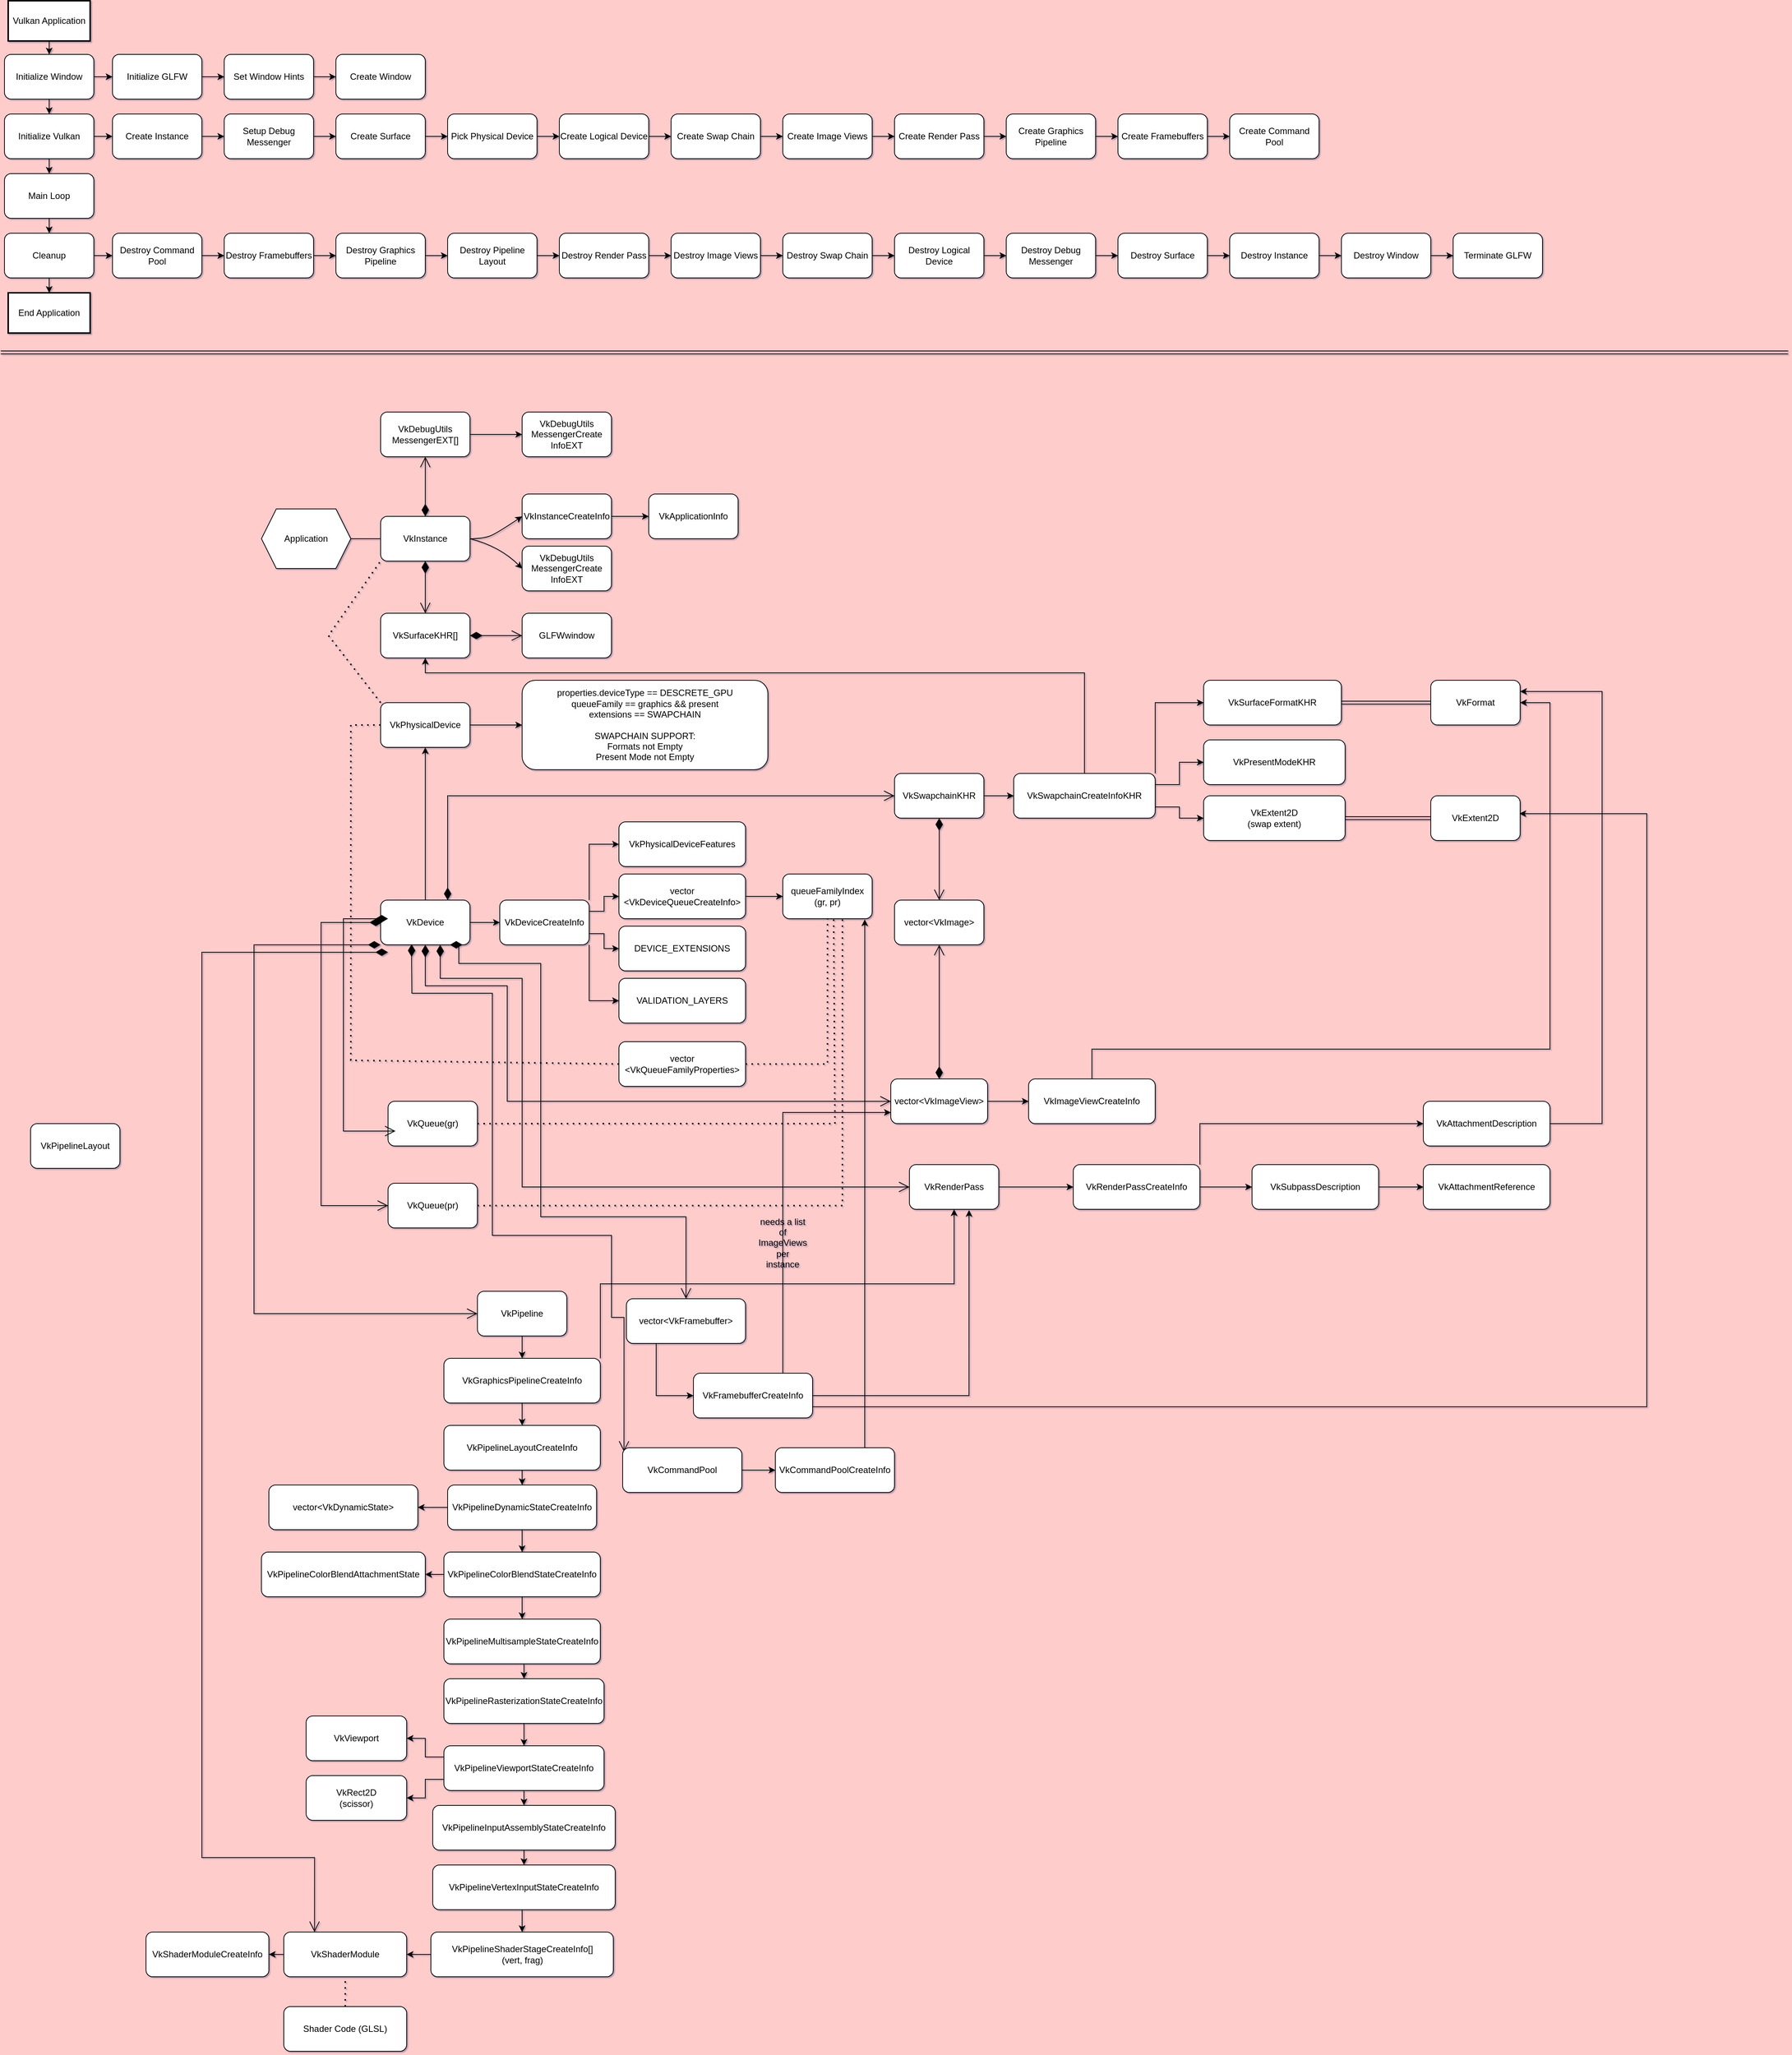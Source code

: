 <mxfile version="26.0.7">
  <diagram name="Page-1" id="efARjDcXvOc3rk5b5u3u">
    <mxGraphModel dx="2784" dy="1522" grid="1" gridSize="10" guides="1" tooltips="1" connect="1" arrows="1" fold="1" page="1" pageScale="1" pageWidth="1200" pageHeight="1920" background="#FFCCCC" math="0" shadow="1">
      <root>
        <mxCell id="0" />
        <mxCell id="1" parent="0" />
        <mxCell id="PMzsmYmVDIkMxbADWyHm-15" style="edgeStyle=orthogonalEdgeStyle;rounded=0;orthogonalLoop=1;jettySize=auto;html=1;exitX=0.5;exitY=1;exitDx=0;exitDy=0;entryX=0.5;entryY=0;entryDx=0;entryDy=0;" parent="1" source="2" target="PMzsmYmVDIkMxbADWyHm-14" edge="1">
          <mxGeometry relative="1" as="geometry" />
        </mxCell>
        <mxCell id="2" value="Vulkan Application" style="whiteSpace=wrap;strokeWidth=2;" parent="1" vertex="1">
          <mxGeometry x="10" y="8" width="110" height="54" as="geometry" />
        </mxCell>
        <mxCell id="PMzsmYmVDIkMxbADWyHm-20" style="edgeStyle=orthogonalEdgeStyle;rounded=0;orthogonalLoop=1;jettySize=auto;html=1;exitX=0.5;exitY=1;exitDx=0;exitDy=0;entryX=0.5;entryY=0;entryDx=0;entryDy=0;" parent="1" source="PMzsmYmVDIkMxbADWyHm-14" target="PMzsmYmVDIkMxbADWyHm-16" edge="1">
          <mxGeometry relative="1" as="geometry" />
        </mxCell>
        <mxCell id="PMzsmYmVDIkMxbADWyHm-26" value="" style="edgeStyle=orthogonalEdgeStyle;rounded=0;orthogonalLoop=1;jettySize=auto;html=1;" parent="1" source="PMzsmYmVDIkMxbADWyHm-14" target="PMzsmYmVDIkMxbADWyHm-25" edge="1">
          <mxGeometry relative="1" as="geometry" />
        </mxCell>
        <mxCell id="PMzsmYmVDIkMxbADWyHm-14" value="Initialize Window" style="rounded=1;whiteSpace=wrap;html=1;" parent="1" vertex="1">
          <mxGeometry x="5" y="80" width="120" height="60" as="geometry" />
        </mxCell>
        <mxCell id="PMzsmYmVDIkMxbADWyHm-21" style="edgeStyle=orthogonalEdgeStyle;rounded=0;orthogonalLoop=1;jettySize=auto;html=1;exitX=0.5;exitY=1;exitDx=0;exitDy=0;entryX=0.5;entryY=0;entryDx=0;entryDy=0;" parent="1" source="PMzsmYmVDIkMxbADWyHm-16" target="PMzsmYmVDIkMxbADWyHm-17" edge="1">
          <mxGeometry relative="1" as="geometry" />
        </mxCell>
        <mxCell id="PMzsmYmVDIkMxbADWyHm-32" value="" style="edgeStyle=orthogonalEdgeStyle;rounded=0;orthogonalLoop=1;jettySize=auto;html=1;" parent="1" source="PMzsmYmVDIkMxbADWyHm-16" target="PMzsmYmVDIkMxbADWyHm-31" edge="1">
          <mxGeometry relative="1" as="geometry" />
        </mxCell>
        <mxCell id="PMzsmYmVDIkMxbADWyHm-16" value="Initialize Vulkan" style="rounded=1;whiteSpace=wrap;html=1;" parent="1" vertex="1">
          <mxGeometry x="5" y="160" width="120" height="60" as="geometry" />
        </mxCell>
        <mxCell id="PMzsmYmVDIkMxbADWyHm-22" style="edgeStyle=orthogonalEdgeStyle;rounded=0;orthogonalLoop=1;jettySize=auto;html=1;exitX=0.5;exitY=1;exitDx=0;exitDy=0;entryX=0.5;entryY=0;entryDx=0;entryDy=0;" parent="1" source="PMzsmYmVDIkMxbADWyHm-17" target="PMzsmYmVDIkMxbADWyHm-18" edge="1">
          <mxGeometry relative="1" as="geometry" />
        </mxCell>
        <mxCell id="PMzsmYmVDIkMxbADWyHm-17" value="Main Loop" style="rounded=1;whiteSpace=wrap;html=1;" parent="1" vertex="1">
          <mxGeometry x="5" y="240" width="120" height="60" as="geometry" />
        </mxCell>
        <mxCell id="PMzsmYmVDIkMxbADWyHm-23" style="edgeStyle=orthogonalEdgeStyle;rounded=0;orthogonalLoop=1;jettySize=auto;html=1;exitX=0.5;exitY=1;exitDx=0;exitDy=0;entryX=0.5;entryY=0;entryDx=0;entryDy=0;" parent="1" source="PMzsmYmVDIkMxbADWyHm-18" target="PMzsmYmVDIkMxbADWyHm-19" edge="1">
          <mxGeometry relative="1" as="geometry" />
        </mxCell>
        <mxCell id="-DVIFqUI-L6RLMSxtlsU-5" value="" style="edgeStyle=orthogonalEdgeStyle;rounded=0;orthogonalLoop=1;jettySize=auto;html=1;" edge="1" parent="1" source="PMzsmYmVDIkMxbADWyHm-18" target="-DVIFqUI-L6RLMSxtlsU-4">
          <mxGeometry relative="1" as="geometry" />
        </mxCell>
        <mxCell id="PMzsmYmVDIkMxbADWyHm-18" value="Cleanup" style="rounded=1;whiteSpace=wrap;html=1;" parent="1" vertex="1">
          <mxGeometry x="5" y="320" width="120" height="60" as="geometry" />
        </mxCell>
        <mxCell id="PMzsmYmVDIkMxbADWyHm-19" value="End Application" style="whiteSpace=wrap;strokeWidth=2;" parent="1" vertex="1">
          <mxGeometry x="10" y="400" width="110" height="54" as="geometry" />
        </mxCell>
        <mxCell id="PMzsmYmVDIkMxbADWyHm-28" value="" style="edgeStyle=orthogonalEdgeStyle;rounded=0;orthogonalLoop=1;jettySize=auto;html=1;" parent="1" source="PMzsmYmVDIkMxbADWyHm-25" target="PMzsmYmVDIkMxbADWyHm-27" edge="1">
          <mxGeometry relative="1" as="geometry" />
        </mxCell>
        <mxCell id="PMzsmYmVDIkMxbADWyHm-25" value="Initialize GLFW" style="whiteSpace=wrap;html=1;rounded=1;" parent="1" vertex="1">
          <mxGeometry x="150" y="80" width="120" height="60" as="geometry" />
        </mxCell>
        <mxCell id="PMzsmYmVDIkMxbADWyHm-30" value="" style="edgeStyle=orthogonalEdgeStyle;rounded=0;orthogonalLoop=1;jettySize=auto;html=1;" parent="1" source="PMzsmYmVDIkMxbADWyHm-27" target="PMzsmYmVDIkMxbADWyHm-29" edge="1">
          <mxGeometry relative="1" as="geometry" />
        </mxCell>
        <mxCell id="PMzsmYmVDIkMxbADWyHm-27" value="Set Window Hints" style="whiteSpace=wrap;html=1;rounded=1;" parent="1" vertex="1">
          <mxGeometry x="300" y="80" width="120" height="60" as="geometry" />
        </mxCell>
        <mxCell id="PMzsmYmVDIkMxbADWyHm-29" value="Create Window" style="whiteSpace=wrap;html=1;rounded=1;" parent="1" vertex="1">
          <mxGeometry x="450" y="80" width="120" height="60" as="geometry" />
        </mxCell>
        <mxCell id="PMzsmYmVDIkMxbADWyHm-34" value="" style="edgeStyle=orthogonalEdgeStyle;rounded=0;orthogonalLoop=1;jettySize=auto;html=1;" parent="1" source="PMzsmYmVDIkMxbADWyHm-31" target="PMzsmYmVDIkMxbADWyHm-33" edge="1">
          <mxGeometry relative="1" as="geometry" />
        </mxCell>
        <mxCell id="PMzsmYmVDIkMxbADWyHm-31" value="Create Instance" style="rounded=1;whiteSpace=wrap;html=1;" parent="1" vertex="1">
          <mxGeometry x="150" y="160" width="120" height="60" as="geometry" />
        </mxCell>
        <mxCell id="PMzsmYmVDIkMxbADWyHm-36" value="" style="edgeStyle=orthogonalEdgeStyle;rounded=0;orthogonalLoop=1;jettySize=auto;html=1;" parent="1" source="PMzsmYmVDIkMxbADWyHm-33" target="PMzsmYmVDIkMxbADWyHm-35" edge="1">
          <mxGeometry relative="1" as="geometry" />
        </mxCell>
        <mxCell id="PMzsmYmVDIkMxbADWyHm-33" value="Setup Debug Messenger" style="whiteSpace=wrap;html=1;rounded=1;" parent="1" vertex="1">
          <mxGeometry x="300" y="160" width="120" height="60" as="geometry" />
        </mxCell>
        <mxCell id="PMzsmYmVDIkMxbADWyHm-38" value="" style="edgeStyle=orthogonalEdgeStyle;rounded=0;orthogonalLoop=1;jettySize=auto;html=1;" parent="1" source="PMzsmYmVDIkMxbADWyHm-35" target="PMzsmYmVDIkMxbADWyHm-37" edge="1">
          <mxGeometry relative="1" as="geometry" />
        </mxCell>
        <mxCell id="PMzsmYmVDIkMxbADWyHm-35" value="Create Surface" style="whiteSpace=wrap;html=1;rounded=1;" parent="1" vertex="1">
          <mxGeometry x="450" y="160" width="120" height="60" as="geometry" />
        </mxCell>
        <mxCell id="PMzsmYmVDIkMxbADWyHm-40" value="" style="edgeStyle=orthogonalEdgeStyle;rounded=0;orthogonalLoop=1;jettySize=auto;html=1;" parent="1" source="PMzsmYmVDIkMxbADWyHm-37" target="PMzsmYmVDIkMxbADWyHm-39" edge="1">
          <mxGeometry relative="1" as="geometry" />
        </mxCell>
        <mxCell id="PMzsmYmVDIkMxbADWyHm-37" value="Pick Physical Device" style="whiteSpace=wrap;html=1;rounded=1;" parent="1" vertex="1">
          <mxGeometry x="600" y="160" width="120" height="60" as="geometry" />
        </mxCell>
        <mxCell id="PMzsmYmVDIkMxbADWyHm-42" value="" style="edgeStyle=orthogonalEdgeStyle;rounded=0;orthogonalLoop=1;jettySize=auto;html=1;" parent="1" source="PMzsmYmVDIkMxbADWyHm-39" target="PMzsmYmVDIkMxbADWyHm-41" edge="1">
          <mxGeometry relative="1" as="geometry" />
        </mxCell>
        <mxCell id="PMzsmYmVDIkMxbADWyHm-39" value="Create Logical Device" style="whiteSpace=wrap;html=1;rounded=1;" parent="1" vertex="1">
          <mxGeometry x="750" y="160" width="120" height="60" as="geometry" />
        </mxCell>
        <mxCell id="PMzsmYmVDIkMxbADWyHm-44" value="" style="edgeStyle=orthogonalEdgeStyle;rounded=0;orthogonalLoop=1;jettySize=auto;html=1;" parent="1" source="PMzsmYmVDIkMxbADWyHm-41" target="PMzsmYmVDIkMxbADWyHm-43" edge="1">
          <mxGeometry relative="1" as="geometry" />
        </mxCell>
        <mxCell id="PMzsmYmVDIkMxbADWyHm-41" value="Create Swap Chain" style="whiteSpace=wrap;html=1;rounded=1;" parent="1" vertex="1">
          <mxGeometry x="900" y="160" width="120" height="60" as="geometry" />
        </mxCell>
        <mxCell id="PMzsmYmVDIkMxbADWyHm-46" value="" style="edgeStyle=orthogonalEdgeStyle;rounded=0;orthogonalLoop=1;jettySize=auto;html=1;" parent="1" source="PMzsmYmVDIkMxbADWyHm-43" target="PMzsmYmVDIkMxbADWyHm-45" edge="1">
          <mxGeometry relative="1" as="geometry" />
        </mxCell>
        <mxCell id="PMzsmYmVDIkMxbADWyHm-43" value="Create Image Views" style="whiteSpace=wrap;html=1;rounded=1;" parent="1" vertex="1">
          <mxGeometry x="1050" y="160" width="120" height="60" as="geometry" />
        </mxCell>
        <mxCell id="PMzsmYmVDIkMxbADWyHm-48" value="" style="edgeStyle=orthogonalEdgeStyle;rounded=0;orthogonalLoop=1;jettySize=auto;html=1;" parent="1" source="PMzsmYmVDIkMxbADWyHm-45" target="PMzsmYmVDIkMxbADWyHm-47" edge="1">
          <mxGeometry relative="1" as="geometry" />
        </mxCell>
        <mxCell id="PMzsmYmVDIkMxbADWyHm-45" value="Create Render Pass" style="whiteSpace=wrap;html=1;rounded=1;" parent="1" vertex="1">
          <mxGeometry x="1200" y="160" width="120" height="60" as="geometry" />
        </mxCell>
        <mxCell id="ZnzlMDfbqnj6RTHBl79q-8" value="" style="edgeStyle=orthogonalEdgeStyle;rounded=0;orthogonalLoop=1;jettySize=auto;html=1;" parent="1" source="PMzsmYmVDIkMxbADWyHm-47" target="ZnzlMDfbqnj6RTHBl79q-7" edge="1">
          <mxGeometry relative="1" as="geometry" />
        </mxCell>
        <mxCell id="PMzsmYmVDIkMxbADWyHm-47" value="Create Graphics Pipeline" style="whiteSpace=wrap;html=1;rounded=1;" parent="1" vertex="1">
          <mxGeometry x="1350" y="160" width="120" height="60" as="geometry" />
        </mxCell>
        <mxCell id="PMzsmYmVDIkMxbADWyHm-54" value="" style="edgeStyle=orthogonalEdgeStyle;rounded=0;orthogonalLoop=1;jettySize=auto;html=1;" parent="1" source="PMzsmYmVDIkMxbADWyHm-51" target="PMzsmYmVDIkMxbADWyHm-53" edge="1">
          <mxGeometry relative="1" as="geometry" />
        </mxCell>
        <mxCell id="PMzsmYmVDIkMxbADWyHm-51" value="Destroy Graphics Pipeline" style="whiteSpace=wrap;html=1;rounded=1;" parent="1" vertex="1">
          <mxGeometry x="450" y="320" width="120" height="60" as="geometry" />
        </mxCell>
        <mxCell id="PMzsmYmVDIkMxbADWyHm-56" value="" style="edgeStyle=orthogonalEdgeStyle;rounded=0;orthogonalLoop=1;jettySize=auto;html=1;" parent="1" source="PMzsmYmVDIkMxbADWyHm-53" target="PMzsmYmVDIkMxbADWyHm-55" edge="1">
          <mxGeometry relative="1" as="geometry" />
        </mxCell>
        <mxCell id="PMzsmYmVDIkMxbADWyHm-53" value="Destroy Pipeline Layout" style="whiteSpace=wrap;html=1;rounded=1;" parent="1" vertex="1">
          <mxGeometry x="600" y="320" width="120" height="60" as="geometry" />
        </mxCell>
        <mxCell id="PMzsmYmVDIkMxbADWyHm-58" value="" style="edgeStyle=orthogonalEdgeStyle;rounded=0;orthogonalLoop=1;jettySize=auto;html=1;" parent="1" source="PMzsmYmVDIkMxbADWyHm-55" target="PMzsmYmVDIkMxbADWyHm-57" edge="1">
          <mxGeometry relative="1" as="geometry" />
        </mxCell>
        <mxCell id="PMzsmYmVDIkMxbADWyHm-55" value="Destroy Render Pass" style="whiteSpace=wrap;html=1;rounded=1;" parent="1" vertex="1">
          <mxGeometry x="750" y="320" width="120" height="60" as="geometry" />
        </mxCell>
        <mxCell id="PMzsmYmVDIkMxbADWyHm-60" value="" style="edgeStyle=orthogonalEdgeStyle;rounded=0;orthogonalLoop=1;jettySize=auto;html=1;" parent="1" source="PMzsmYmVDIkMxbADWyHm-57" target="PMzsmYmVDIkMxbADWyHm-59" edge="1">
          <mxGeometry relative="1" as="geometry" />
        </mxCell>
        <mxCell id="PMzsmYmVDIkMxbADWyHm-57" value="Destroy Image Views" style="whiteSpace=wrap;html=1;rounded=1;" parent="1" vertex="1">
          <mxGeometry x="900" y="320" width="120" height="60" as="geometry" />
        </mxCell>
        <mxCell id="PMzsmYmVDIkMxbADWyHm-62" value="" style="edgeStyle=orthogonalEdgeStyle;rounded=0;orthogonalLoop=1;jettySize=auto;html=1;" parent="1" source="PMzsmYmVDIkMxbADWyHm-59" target="PMzsmYmVDIkMxbADWyHm-61" edge="1">
          <mxGeometry relative="1" as="geometry" />
        </mxCell>
        <mxCell id="PMzsmYmVDIkMxbADWyHm-59" value="Destroy Swap Chain" style="whiteSpace=wrap;html=1;rounded=1;" parent="1" vertex="1">
          <mxGeometry x="1050" y="320" width="120" height="60" as="geometry" />
        </mxCell>
        <mxCell id="PMzsmYmVDIkMxbADWyHm-64" value="" style="edgeStyle=orthogonalEdgeStyle;rounded=0;orthogonalLoop=1;jettySize=auto;html=1;" parent="1" source="PMzsmYmVDIkMxbADWyHm-61" target="PMzsmYmVDIkMxbADWyHm-63" edge="1">
          <mxGeometry relative="1" as="geometry" />
        </mxCell>
        <mxCell id="PMzsmYmVDIkMxbADWyHm-61" value="Destroy Logical Device" style="whiteSpace=wrap;html=1;rounded=1;" parent="1" vertex="1">
          <mxGeometry x="1200" y="320" width="120" height="60" as="geometry" />
        </mxCell>
        <mxCell id="PMzsmYmVDIkMxbADWyHm-66" value="" style="edgeStyle=orthogonalEdgeStyle;rounded=0;orthogonalLoop=1;jettySize=auto;html=1;" parent="1" source="PMzsmYmVDIkMxbADWyHm-63" target="PMzsmYmVDIkMxbADWyHm-65" edge="1">
          <mxGeometry relative="1" as="geometry" />
        </mxCell>
        <mxCell id="PMzsmYmVDIkMxbADWyHm-63" value="Destroy Debug Messenger" style="whiteSpace=wrap;html=1;rounded=1;" parent="1" vertex="1">
          <mxGeometry x="1350" y="320" width="120" height="60" as="geometry" />
        </mxCell>
        <mxCell id="PMzsmYmVDIkMxbADWyHm-68" value="" style="edgeStyle=orthogonalEdgeStyle;rounded=0;orthogonalLoop=1;jettySize=auto;html=1;" parent="1" source="PMzsmYmVDIkMxbADWyHm-65" target="PMzsmYmVDIkMxbADWyHm-67" edge="1">
          <mxGeometry relative="1" as="geometry" />
        </mxCell>
        <mxCell id="PMzsmYmVDIkMxbADWyHm-65" value="Destroy Surface" style="whiteSpace=wrap;html=1;rounded=1;" parent="1" vertex="1">
          <mxGeometry x="1500" y="320" width="120" height="60" as="geometry" />
        </mxCell>
        <mxCell id="PMzsmYmVDIkMxbADWyHm-70" value="" style="edgeStyle=orthogonalEdgeStyle;rounded=0;orthogonalLoop=1;jettySize=auto;html=1;" parent="1" source="PMzsmYmVDIkMxbADWyHm-67" target="PMzsmYmVDIkMxbADWyHm-69" edge="1">
          <mxGeometry relative="1" as="geometry" />
        </mxCell>
        <mxCell id="PMzsmYmVDIkMxbADWyHm-67" value="Destroy Instance" style="whiteSpace=wrap;html=1;rounded=1;" parent="1" vertex="1">
          <mxGeometry x="1650" y="320" width="120" height="60" as="geometry" />
        </mxCell>
        <mxCell id="PMzsmYmVDIkMxbADWyHm-72" value="" style="edgeStyle=orthogonalEdgeStyle;rounded=0;orthogonalLoop=1;jettySize=auto;html=1;" parent="1" source="PMzsmYmVDIkMxbADWyHm-69" target="PMzsmYmVDIkMxbADWyHm-71" edge="1">
          <mxGeometry relative="1" as="geometry" />
        </mxCell>
        <mxCell id="PMzsmYmVDIkMxbADWyHm-69" value="Destroy Window" style="whiteSpace=wrap;html=1;rounded=1;" parent="1" vertex="1">
          <mxGeometry x="1800" y="320" width="120" height="60" as="geometry" />
        </mxCell>
        <mxCell id="PMzsmYmVDIkMxbADWyHm-71" value="Terminate GLFW" style="whiteSpace=wrap;html=1;rounded=1;" parent="1" vertex="1">
          <mxGeometry x="1950" y="320" width="120" height="60" as="geometry" />
        </mxCell>
        <mxCell id="PMzsmYmVDIkMxbADWyHm-74" value="" style="shape=link;html=1;rounded=0;" parent="1" edge="1">
          <mxGeometry width="100" relative="1" as="geometry">
            <mxPoint y="480" as="sourcePoint" />
            <mxPoint x="2400" y="480" as="targetPoint" />
          </mxGeometry>
        </mxCell>
        <mxCell id="PMzsmYmVDIkMxbADWyHm-77" value="Application" style="shape=hexagon;perimeter=hexagonPerimeter2;whiteSpace=wrap;html=1;fixedSize=1;" parent="1" vertex="1">
          <mxGeometry x="350" y="690" width="120" height="80" as="geometry" />
        </mxCell>
        <mxCell id="PMzsmYmVDIkMxbADWyHm-78" value="GLFWwindow" style="rounded=1;whiteSpace=wrap;html=1;" parent="1" vertex="1">
          <mxGeometry x="700" y="830" width="120" height="60" as="geometry" />
        </mxCell>
        <mxCell id="PMzsmYmVDIkMxbADWyHm-80" value="VkInstance" style="rounded=1;whiteSpace=wrap;html=1;" parent="1" vertex="1">
          <mxGeometry x="510" y="700" width="120" height="60" as="geometry" />
        </mxCell>
        <mxCell id="PMzsmYmVDIkMxbADWyHm-81" value="VkApplicationInfo" style="rounded=1;whiteSpace=wrap;html=1;" parent="1" vertex="1">
          <mxGeometry x="870" y="670" width="120" height="60" as="geometry" />
        </mxCell>
        <mxCell id="PMzsmYmVDIkMxbADWyHm-82" value="VkPipelineLayout" style="rounded=1;whiteSpace=wrap;html=1;" parent="1" vertex="1">
          <mxGeometry x="40" y="1515" width="120" height="60" as="geometry" />
        </mxCell>
        <mxCell id="PMzsmYmVDIkMxbADWyHm-85" value="VkQueue(pr)" style="rounded=1;whiteSpace=wrap;html=1;" parent="1" vertex="1">
          <mxGeometry x="520" y="1595" width="120" height="60" as="geometry" />
        </mxCell>
        <mxCell id="PMzsmYmVDIkMxbADWyHm-132" style="edgeStyle=orthogonalEdgeStyle;rounded=0;orthogonalLoop=1;jettySize=auto;html=1;exitX=0.5;exitY=0;exitDx=0;exitDy=0;entryX=0.5;entryY=1;entryDx=0;entryDy=0;" parent="1" source="PMzsmYmVDIkMxbADWyHm-86" target="PMzsmYmVDIkMxbADWyHm-88" edge="1">
          <mxGeometry relative="1" as="geometry" />
        </mxCell>
        <mxCell id="PMzsmYmVDIkMxbADWyHm-134" style="edgeStyle=orthogonalEdgeStyle;rounded=0;orthogonalLoop=1;jettySize=auto;html=1;entryX=0;entryY=0.5;entryDx=0;entryDy=0;" parent="1" source="PMzsmYmVDIkMxbADWyHm-86" target="PMzsmYmVDIkMxbADWyHm-133" edge="1">
          <mxGeometry relative="1" as="geometry" />
        </mxCell>
        <mxCell id="PMzsmYmVDIkMxbADWyHm-86" value="VkDevice" style="rounded=1;whiteSpace=wrap;html=1;" parent="1" vertex="1">
          <mxGeometry x="510" y="1215" width="120" height="60" as="geometry" />
        </mxCell>
        <mxCell id="PMzsmYmVDIkMxbADWyHm-198" style="edgeStyle=orthogonalEdgeStyle;rounded=0;orthogonalLoop=1;jettySize=auto;html=1;exitX=1;exitY=0.5;exitDx=0;exitDy=0;entryX=0;entryY=0.5;entryDx=0;entryDy=0;" parent="1" source="PMzsmYmVDIkMxbADWyHm-87" target="PMzsmYmVDIkMxbADWyHm-195" edge="1">
          <mxGeometry relative="1" as="geometry" />
        </mxCell>
        <mxCell id="PMzsmYmVDIkMxbADWyHm-87" value="VkRenderPass" style="rounded=1;whiteSpace=wrap;html=1;" parent="1" vertex="1">
          <mxGeometry x="1220" y="1570" width="120" height="60" as="geometry" />
        </mxCell>
        <mxCell id="PMzsmYmVDIkMxbADWyHm-126" value="" style="edgeStyle=orthogonalEdgeStyle;rounded=0;orthogonalLoop=1;jettySize=auto;html=1;" parent="1" source="PMzsmYmVDIkMxbADWyHm-88" target="PMzsmYmVDIkMxbADWyHm-125" edge="1">
          <mxGeometry relative="1" as="geometry" />
        </mxCell>
        <mxCell id="PMzsmYmVDIkMxbADWyHm-88" value="VkPhysicalDevice" style="rounded=1;whiteSpace=wrap;html=1;" parent="1" vertex="1">
          <mxGeometry x="510" y="950" width="120" height="60" as="geometry" />
        </mxCell>
        <mxCell id="PMzsmYmVDIkMxbADWyHm-89" value="VkExtent2D" style="rounded=1;whiteSpace=wrap;html=1;" parent="1" vertex="1">
          <mxGeometry x="1920" y="1075" width="120" height="60" as="geometry" />
        </mxCell>
        <mxCell id="PMzsmYmVDIkMxbADWyHm-90" value="VkDebugUtils&lt;div&gt;MessengerEXT[]&lt;/div&gt;" style="rounded=1;whiteSpace=wrap;html=1;" parent="1" vertex="1">
          <mxGeometry x="510" y="560" width="120" height="60" as="geometry" />
        </mxCell>
        <mxCell id="PMzsmYmVDIkMxbADWyHm-91" value="VkSurfaceKHR[]" style="rounded=1;whiteSpace=wrap;html=1;" parent="1" vertex="1">
          <mxGeometry x="510" y="830" width="120" height="60" as="geometry" />
        </mxCell>
        <mxCell id="PMzsmYmVDIkMxbADWyHm-92" value="vector&amp;lt;VkImage&amp;gt;" style="rounded=1;whiteSpace=wrap;html=1;" parent="1" vertex="1">
          <mxGeometry x="1200" y="1215" width="120" height="60" as="geometry" />
        </mxCell>
        <mxCell id="PMzsmYmVDIkMxbADWyHm-93" value="VkFormat" style="rounded=1;whiteSpace=wrap;html=1;" parent="1" vertex="1">
          <mxGeometry x="1920" y="920" width="120" height="60" as="geometry" />
        </mxCell>
        <mxCell id="PMzsmYmVDIkMxbADWyHm-94" value="VkQueue(gr)" style="rounded=1;whiteSpace=wrap;html=1;" parent="1" vertex="1">
          <mxGeometry x="520" y="1485" width="120" height="60" as="geometry" />
        </mxCell>
        <mxCell id="PMzsmYmVDIkMxbADWyHm-206" style="edgeStyle=orthogonalEdgeStyle;rounded=0;orthogonalLoop=1;jettySize=auto;html=1;entryX=0.5;entryY=0;entryDx=0;entryDy=0;" parent="1" source="PMzsmYmVDIkMxbADWyHm-95" target="PMzsmYmVDIkMxbADWyHm-205" edge="1">
          <mxGeometry relative="1" as="geometry" />
        </mxCell>
        <mxCell id="PMzsmYmVDIkMxbADWyHm-95" value="VkPipeline" style="rounded=1;whiteSpace=wrap;html=1;" parent="1" vertex="1">
          <mxGeometry x="640" y="1740" width="120" height="60" as="geometry" />
        </mxCell>
        <mxCell id="PMzsmYmVDIkMxbADWyHm-101" style="edgeStyle=orthogonalEdgeStyle;rounded=0;orthogonalLoop=1;jettySize=auto;html=1;exitX=1;exitY=0.5;exitDx=0;exitDy=0;entryX=0;entryY=0.5;entryDx=0;entryDy=0;" parent="1" source="PMzsmYmVDIkMxbADWyHm-96" target="PMzsmYmVDIkMxbADWyHm-81" edge="1">
          <mxGeometry relative="1" as="geometry" />
        </mxCell>
        <mxCell id="PMzsmYmVDIkMxbADWyHm-96" value="VkInstanceCreateInfo" style="rounded=1;whiteSpace=wrap;html=1;" parent="1" vertex="1">
          <mxGeometry x="700" y="670" width="120" height="60" as="geometry" />
        </mxCell>
        <mxCell id="PMzsmYmVDIkMxbADWyHm-103" value="" style="curved=1;endArrow=classic;html=1;rounded=0;exitX=1;exitY=0.5;exitDx=0;exitDy=0;entryX=0;entryY=0.5;entryDx=0;entryDy=0;" parent="1" source="PMzsmYmVDIkMxbADWyHm-80" target="PMzsmYmVDIkMxbADWyHm-96" edge="1">
          <mxGeometry width="50" height="50" relative="1" as="geometry">
            <mxPoint x="800" y="960" as="sourcePoint" />
            <mxPoint x="850" y="910" as="targetPoint" />
            <Array as="points">
              <mxPoint x="650" y="730" />
              <mxPoint x="670" y="720" />
            </Array>
          </mxGeometry>
        </mxCell>
        <mxCell id="PMzsmYmVDIkMxbADWyHm-104" value="VkDebugUtils&lt;div&gt;MessengerCreate&lt;/div&gt;&lt;div&gt;InfoEXT&lt;/div&gt;" style="rounded=1;whiteSpace=wrap;html=1;" parent="1" vertex="1">
          <mxGeometry x="700" y="740" width="120" height="60" as="geometry" />
        </mxCell>
        <mxCell id="PMzsmYmVDIkMxbADWyHm-105" value="" style="curved=1;endArrow=classic;html=1;rounded=0;exitX=1;exitY=0.5;exitDx=0;exitDy=0;entryX=0;entryY=0.5;entryDx=0;entryDy=0;" parent="1" source="PMzsmYmVDIkMxbADWyHm-80" target="PMzsmYmVDIkMxbADWyHm-104" edge="1">
          <mxGeometry width="50" height="50" relative="1" as="geometry">
            <mxPoint x="700" y="890" as="sourcePoint" />
            <mxPoint x="750" y="840" as="targetPoint" />
            <Array as="points">
              <mxPoint x="670" y="740" />
            </Array>
          </mxGeometry>
        </mxCell>
        <mxCell id="PMzsmYmVDIkMxbADWyHm-106" value="VkDebugUtils&lt;div&gt;MessengerCreate&lt;/div&gt;&lt;div&gt;InfoEXT&lt;/div&gt;" style="rounded=1;whiteSpace=wrap;html=1;" parent="1" vertex="1">
          <mxGeometry x="700" y="560" width="120" height="60" as="geometry" />
        </mxCell>
        <mxCell id="PMzsmYmVDIkMxbADWyHm-107" value="" style="curved=1;endArrow=classic;html=1;rounded=0;entryX=0;entryY=0.5;entryDx=0;entryDy=0;exitX=1;exitY=0.5;exitDx=0;exitDy=0;" parent="1" source="PMzsmYmVDIkMxbADWyHm-90" target="PMzsmYmVDIkMxbADWyHm-106" edge="1">
          <mxGeometry width="50" height="50" relative="1" as="geometry">
            <mxPoint x="660" y="900" as="sourcePoint" />
            <mxPoint x="860" y="905" as="targetPoint" />
            <Array as="points" />
          </mxGeometry>
        </mxCell>
        <mxCell id="PMzsmYmVDIkMxbADWyHm-110" value="" style="endArrow=open;html=1;endSize=12;startArrow=diamondThin;startSize=14;startFill=1;edgeStyle=orthogonalEdgeStyle;align=left;verticalAlign=bottom;rounded=0;exitX=0.5;exitY=0;exitDx=0;exitDy=0;entryX=0.5;entryY=1;entryDx=0;entryDy=0;" parent="1" source="PMzsmYmVDIkMxbADWyHm-80" target="PMzsmYmVDIkMxbADWyHm-90" edge="1">
          <mxGeometry x="-1" y="22" relative="1" as="geometry">
            <mxPoint x="559.41" y="830" as="sourcePoint" />
            <mxPoint x="559" y="740" as="targetPoint" />
            <Array as="points">
              <mxPoint x="570" y="650" />
              <mxPoint x="570" y="650" />
            </Array>
            <mxPoint x="-10" y="2" as="offset" />
          </mxGeometry>
        </mxCell>
        <mxCell id="PMzsmYmVDIkMxbADWyHm-111" value="&lt;div&gt;&lt;br&gt;&lt;/div&gt;" style="edgeLabel;html=1;align=center;verticalAlign=middle;resizable=0;points=[];" parent="PMzsmYmVDIkMxbADWyHm-110" vertex="1" connectable="0">
          <mxGeometry x="-0.982" y="14" relative="1" as="geometry">
            <mxPoint as="offset" />
          </mxGeometry>
        </mxCell>
        <mxCell id="PMzsmYmVDIkMxbADWyHm-115" value="" style="endArrow=open;html=1;endSize=12;startArrow=diamondThin;startSize=14;startFill=1;edgeStyle=orthogonalEdgeStyle;align=left;verticalAlign=bottom;rounded=0;exitX=0.5;exitY=1;exitDx=0;exitDy=0;entryX=0.5;entryY=0;entryDx=0;entryDy=0;" parent="1" source="PMzsmYmVDIkMxbADWyHm-80" target="PMzsmYmVDIkMxbADWyHm-91" edge="1">
          <mxGeometry x="-1" y="22" relative="1" as="geometry">
            <mxPoint x="500" y="960" as="sourcePoint" />
            <mxPoint x="500" y="880" as="targetPoint" />
            <Array as="points">
              <mxPoint x="570" y="830" />
              <mxPoint x="570" y="830" />
            </Array>
            <mxPoint x="-10" y="2" as="offset" />
          </mxGeometry>
        </mxCell>
        <mxCell id="PMzsmYmVDIkMxbADWyHm-116" value="&lt;div&gt;&lt;br&gt;&lt;/div&gt;" style="edgeLabel;html=1;align=center;verticalAlign=middle;resizable=0;points=[];" parent="PMzsmYmVDIkMxbADWyHm-115" vertex="1" connectable="0">
          <mxGeometry x="-0.982" y="14" relative="1" as="geometry">
            <mxPoint as="offset" />
          </mxGeometry>
        </mxCell>
        <mxCell id="PMzsmYmVDIkMxbADWyHm-121" value="" style="endArrow=open;html=1;endSize=12;startArrow=diamondThin;startSize=14;startFill=1;edgeStyle=orthogonalEdgeStyle;align=left;verticalAlign=bottom;rounded=0;entryX=0;entryY=0.5;entryDx=0;entryDy=0;exitX=1;exitY=0.5;exitDx=0;exitDy=0;" parent="1" source="PMzsmYmVDIkMxbADWyHm-91" target="PMzsmYmVDIkMxbADWyHm-78" edge="1">
          <mxGeometry x="-1" y="22" relative="1" as="geometry">
            <mxPoint x="660" y="920" as="sourcePoint" />
            <mxPoint x="590" y="850" as="targetPoint" />
            <Array as="points">
              <mxPoint x="680" y="860" />
              <mxPoint x="680" y="860" />
            </Array>
            <mxPoint x="-10" y="2" as="offset" />
          </mxGeometry>
        </mxCell>
        <mxCell id="PMzsmYmVDIkMxbADWyHm-122" value="&lt;div&gt;&lt;br&gt;&lt;/div&gt;" style="edgeLabel;html=1;align=center;verticalAlign=middle;resizable=0;points=[];" parent="PMzsmYmVDIkMxbADWyHm-121" vertex="1" connectable="0">
          <mxGeometry x="-0.982" y="14" relative="1" as="geometry">
            <mxPoint as="offset" />
          </mxGeometry>
        </mxCell>
        <mxCell id="PMzsmYmVDIkMxbADWyHm-124" value="" style="endArrow=none;html=1;rounded=0;entryX=0;entryY=0.5;entryDx=0;entryDy=0;exitX=1;exitY=0.5;exitDx=0;exitDy=0;" parent="1" source="PMzsmYmVDIkMxbADWyHm-77" target="PMzsmYmVDIkMxbADWyHm-80" edge="1">
          <mxGeometry width="50" height="50" relative="1" as="geometry">
            <mxPoint x="560" y="830" as="sourcePoint" />
            <mxPoint x="610" y="780" as="targetPoint" />
            <Array as="points" />
          </mxGeometry>
        </mxCell>
        <mxCell id="PMzsmYmVDIkMxbADWyHm-125" value="properties.deviceType&amp;nbsp;&lt;span style=&quot;background-color: transparent; color: light-dark(rgb(0, 0, 0), rgb(255, 255, 255));&quot;&gt;==&amp;nbsp;&lt;/span&gt;&lt;span style=&quot;background-color: transparent; color: light-dark(rgb(0, 0, 0), rgb(255, 255, 255));&quot;&gt;DESCRETE_GPU&lt;/span&gt;&lt;div&gt;&lt;span style=&quot;background-color: transparent; color: light-dark(rgb(0, 0, 0), rgb(255, 255, 255));&quot;&gt;queueFamily == graphics &amp;amp;&amp;amp; present&lt;/span&gt;&lt;/div&gt;&lt;div&gt;&lt;span style=&quot;background-color: transparent; color: light-dark(rgb(0, 0, 0), rgb(255, 255, 255));&quot;&gt;extensions == SWAPCHAIN&lt;/span&gt;&lt;/div&gt;&lt;div&gt;&lt;span style=&quot;background-color: transparent; color: light-dark(rgb(0, 0, 0), rgb(255, 255, 255));&quot;&gt;&lt;br&gt;&lt;/span&gt;&lt;/div&gt;&lt;div&gt;&lt;span style=&quot;background-color: transparent; color: light-dark(rgb(0, 0, 0), rgb(255, 255, 255));&quot;&gt;SWAPCHAIN SUPPORT:&lt;/span&gt;&lt;/div&gt;&lt;div&gt;&lt;span style=&quot;background-color: transparent; color: light-dark(rgb(0, 0, 0), rgb(255, 255, 255));&quot;&gt;Formats not Empty&lt;/span&gt;&lt;/div&gt;&lt;div&gt;&lt;span style=&quot;background-color: transparent; color: light-dark(rgb(0, 0, 0), rgb(255, 255, 255));&quot;&gt;Present Mode not Empty&lt;/span&gt;&lt;/div&gt;" style="whiteSpace=wrap;html=1;rounded=1;" parent="1" vertex="1">
          <mxGeometry x="700" y="920" width="330" height="120" as="geometry" />
        </mxCell>
        <mxCell id="PMzsmYmVDIkMxbADWyHm-131" value="" style="endArrow=none;dashed=1;html=1;dashPattern=1 3;strokeWidth=2;rounded=0;entryX=0;entryY=1;entryDx=0;entryDy=0;exitX=0;exitY=0;exitDx=0;exitDy=0;" parent="1" source="PMzsmYmVDIkMxbADWyHm-88" target="PMzsmYmVDIkMxbADWyHm-80" edge="1">
          <mxGeometry width="50" height="50" relative="1" as="geometry">
            <mxPoint x="870" y="1150" as="sourcePoint" />
            <mxPoint x="920" y="1100" as="targetPoint" />
            <Array as="points">
              <mxPoint x="440" y="860" />
            </Array>
          </mxGeometry>
        </mxCell>
        <mxCell id="PMzsmYmVDIkMxbADWyHm-141" style="edgeStyle=orthogonalEdgeStyle;rounded=0;orthogonalLoop=1;jettySize=auto;html=1;exitX=1;exitY=0;exitDx=0;exitDy=0;entryX=0;entryY=0.5;entryDx=0;entryDy=0;" parent="1" source="PMzsmYmVDIkMxbADWyHm-133" target="PMzsmYmVDIkMxbADWyHm-135" edge="1">
          <mxGeometry relative="1" as="geometry" />
        </mxCell>
        <mxCell id="PMzsmYmVDIkMxbADWyHm-142" style="edgeStyle=orthogonalEdgeStyle;rounded=0;orthogonalLoop=1;jettySize=auto;html=1;exitX=1;exitY=0.25;exitDx=0;exitDy=0;entryX=0;entryY=0.5;entryDx=0;entryDy=0;" parent="1" source="PMzsmYmVDIkMxbADWyHm-133" target="PMzsmYmVDIkMxbADWyHm-136" edge="1">
          <mxGeometry relative="1" as="geometry" />
        </mxCell>
        <mxCell id="PMzsmYmVDIkMxbADWyHm-143" style="edgeStyle=orthogonalEdgeStyle;rounded=0;orthogonalLoop=1;jettySize=auto;html=1;exitX=1;exitY=0.75;exitDx=0;exitDy=0;entryX=0;entryY=0.5;entryDx=0;entryDy=0;" parent="1" source="PMzsmYmVDIkMxbADWyHm-133" target="PMzsmYmVDIkMxbADWyHm-137" edge="1">
          <mxGeometry relative="1" as="geometry" />
        </mxCell>
        <mxCell id="PMzsmYmVDIkMxbADWyHm-144" style="edgeStyle=orthogonalEdgeStyle;rounded=0;orthogonalLoop=1;jettySize=auto;html=1;exitX=1;exitY=1;exitDx=0;exitDy=0;entryX=0;entryY=0.5;entryDx=0;entryDy=0;" parent="1" source="PMzsmYmVDIkMxbADWyHm-133" target="PMzsmYmVDIkMxbADWyHm-138" edge="1">
          <mxGeometry relative="1" as="geometry" />
        </mxCell>
        <mxCell id="PMzsmYmVDIkMxbADWyHm-133" value="VkDeviceCreateInfo" style="rounded=1;whiteSpace=wrap;html=1;" parent="1" vertex="1">
          <mxGeometry x="670" y="1215" width="120" height="60" as="geometry" />
        </mxCell>
        <mxCell id="PMzsmYmVDIkMxbADWyHm-135" value="VkPhysicalDevice&lt;span style=&quot;background-color: transparent; color: light-dark(rgb(0, 0, 0), rgb(255, 255, 255));&quot;&gt;Features&lt;/span&gt;" style="rounded=1;whiteSpace=wrap;html=1;" parent="1" vertex="1">
          <mxGeometry x="830" y="1110" width="170" height="60" as="geometry" />
        </mxCell>
        <mxCell id="PMzsmYmVDIkMxbADWyHm-148" style="edgeStyle=orthogonalEdgeStyle;rounded=0;orthogonalLoop=1;jettySize=auto;html=1;exitX=1;exitY=0.5;exitDx=0;exitDy=0;entryX=0;entryY=0.5;entryDx=0;entryDy=0;" parent="1" source="PMzsmYmVDIkMxbADWyHm-136" target="PMzsmYmVDIkMxbADWyHm-147" edge="1">
          <mxGeometry relative="1" as="geometry" />
        </mxCell>
        <mxCell id="PMzsmYmVDIkMxbADWyHm-136" value="vector&lt;div&gt;&amp;lt;VkDeviceQueueCreateInfo&amp;gt;&lt;/div&gt;" style="rounded=1;whiteSpace=wrap;html=1;" parent="1" vertex="1">
          <mxGeometry x="830" y="1180" width="170" height="60" as="geometry" />
        </mxCell>
        <mxCell id="PMzsmYmVDIkMxbADWyHm-137" value="DEVICE_EXTENSIONS" style="rounded=1;whiteSpace=wrap;html=1;" parent="1" vertex="1">
          <mxGeometry x="830" y="1250" width="170" height="60" as="geometry" />
        </mxCell>
        <mxCell id="PMzsmYmVDIkMxbADWyHm-138" value="VALIDATION_LAYERS" style="rounded=1;whiteSpace=wrap;html=1;" parent="1" vertex="1">
          <mxGeometry x="830" y="1320" width="170" height="60" as="geometry" />
        </mxCell>
        <mxCell id="PMzsmYmVDIkMxbADWyHm-145" value="vector&lt;div&gt;&amp;lt;VkQueueFamilyProperties&amp;gt;&lt;/div&gt;" style="rounded=1;whiteSpace=wrap;html=1;" parent="1" vertex="1">
          <mxGeometry x="830" y="1405" width="170" height="60" as="geometry" />
        </mxCell>
        <mxCell id="PMzsmYmVDIkMxbADWyHm-146" value="" style="endArrow=none;dashed=1;html=1;dashPattern=1 3;strokeWidth=2;rounded=0;entryX=0;entryY=0.5;entryDx=0;entryDy=0;exitX=0;exitY=0.5;exitDx=0;exitDy=0;" parent="1" source="PMzsmYmVDIkMxbADWyHm-145" target="PMzsmYmVDIkMxbADWyHm-88" edge="1">
          <mxGeometry width="50" height="50" relative="1" as="geometry">
            <mxPoint x="370" y="1140" as="sourcePoint" />
            <mxPoint x="420" y="1090" as="targetPoint" />
            <Array as="points">
              <mxPoint x="470" y="1430" />
              <mxPoint x="470" y="980" />
            </Array>
          </mxGeometry>
        </mxCell>
        <mxCell id="PMzsmYmVDIkMxbADWyHm-147" value="queueFamilyIndex&lt;br&gt;(gr, pr)" style="rounded=1;whiteSpace=wrap;html=1;" parent="1" vertex="1">
          <mxGeometry x="1050" y="1180" width="120" height="60" as="geometry" />
        </mxCell>
        <mxCell id="PMzsmYmVDIkMxbADWyHm-149" value="" style="endArrow=none;dashed=1;html=1;dashPattern=1 3;strokeWidth=2;rounded=0;exitX=1;exitY=0.5;exitDx=0;exitDy=0;entryX=0.5;entryY=1;entryDx=0;entryDy=0;" parent="1" source="PMzsmYmVDIkMxbADWyHm-145" target="PMzsmYmVDIkMxbADWyHm-147" edge="1">
          <mxGeometry width="50" height="50" relative="1" as="geometry">
            <mxPoint x="1050" y="1475" as="sourcePoint" />
            <mxPoint x="1100" y="1425" as="targetPoint" />
            <Array as="points">
              <mxPoint x="1110" y="1435" />
            </Array>
          </mxGeometry>
        </mxCell>
        <mxCell id="PMzsmYmVDIkMxbADWyHm-152" value="" style="endArrow=open;html=1;endSize=12;startArrow=diamondThin;startSize=14;startFill=1;edgeStyle=orthogonalEdgeStyle;align=left;verticalAlign=bottom;rounded=0;entryX=0;entryY=0.5;entryDx=0;entryDy=0;exitX=0.5;exitY=1;exitDx=0;exitDy=0;" parent="1" source="PMzsmYmVDIkMxbADWyHm-86" target="PMzsmYmVDIkMxbADWyHm-182" edge="1">
          <mxGeometry x="-1" y="22" relative="1" as="geometry">
            <mxPoint x="360" y="1555" as="sourcePoint" />
            <mxPoint x="440" y="1485" as="targetPoint" />
            <Array as="points">
              <mxPoint x="570" y="1330" />
              <mxPoint x="680" y="1330" />
              <mxPoint x="680" y="1485" />
            </Array>
            <mxPoint x="-10" y="2" as="offset" />
          </mxGeometry>
        </mxCell>
        <mxCell id="PMzsmYmVDIkMxbADWyHm-153" value="&lt;div&gt;&lt;br&gt;&lt;/div&gt;" style="edgeLabel;html=1;align=center;verticalAlign=middle;resizable=0;points=[];" parent="PMzsmYmVDIkMxbADWyHm-152" vertex="1" connectable="0">
          <mxGeometry x="-0.982" y="14" relative="1" as="geometry">
            <mxPoint as="offset" />
          </mxGeometry>
        </mxCell>
        <mxCell id="PMzsmYmVDIkMxbADWyHm-154" value="" style="endArrow=open;html=1;endSize=12;startArrow=diamondThin;startSize=14;startFill=1;edgeStyle=orthogonalEdgeStyle;align=left;verticalAlign=bottom;rounded=0;entryX=0;entryY=0.5;entryDx=0;entryDy=0;exitX=0.017;exitY=0.5;exitDx=0;exitDy=0;exitPerimeter=0;" parent="1" source="PMzsmYmVDIkMxbADWyHm-86" target="PMzsmYmVDIkMxbADWyHm-85" edge="1">
          <mxGeometry x="-1" y="22" relative="1" as="geometry">
            <mxPoint x="500" y="1265" as="sourcePoint" />
            <mxPoint x="520" y="1530" as="targetPoint" />
            <Array as="points">
              <mxPoint x="430" y="1245" />
              <mxPoint x="430" y="1625" />
            </Array>
            <mxPoint x="-10" y="2" as="offset" />
          </mxGeometry>
        </mxCell>
        <mxCell id="PMzsmYmVDIkMxbADWyHm-155" value="&lt;div&gt;&lt;br&gt;&lt;/div&gt;" style="edgeLabel;html=1;align=center;verticalAlign=middle;resizable=0;points=[];" parent="PMzsmYmVDIkMxbADWyHm-154" vertex="1" connectable="0">
          <mxGeometry x="-0.982" y="14" relative="1" as="geometry">
            <mxPoint as="offset" />
          </mxGeometry>
        </mxCell>
        <mxCell id="PMzsmYmVDIkMxbADWyHm-159" value="" style="endArrow=none;dashed=1;html=1;dashPattern=1 3;strokeWidth=2;rounded=0;exitX=1;exitY=0.5;exitDx=0;exitDy=0;entryX=0.569;entryY=0.989;entryDx=0;entryDy=0;entryPerimeter=0;" parent="1" source="PMzsmYmVDIkMxbADWyHm-94" target="PMzsmYmVDIkMxbADWyHm-147" edge="1">
          <mxGeometry width="50" height="50" relative="1" as="geometry">
            <mxPoint x="1010" y="1445" as="sourcePoint" />
            <mxPoint x="1120" y="1250" as="targetPoint" />
            <Array as="points">
              <mxPoint x="1060" y="1515" />
              <mxPoint x="1120" y="1515" />
            </Array>
          </mxGeometry>
        </mxCell>
        <mxCell id="PMzsmYmVDIkMxbADWyHm-160" value="" style="endArrow=none;dashed=1;html=1;dashPattern=1 3;strokeWidth=2;rounded=0;exitX=1;exitY=0.5;exitDx=0;exitDy=0;entryX=0.667;entryY=0.961;entryDx=0;entryDy=0;entryPerimeter=0;" parent="1" source="PMzsmYmVDIkMxbADWyHm-85" target="PMzsmYmVDIkMxbADWyHm-147" edge="1">
          <mxGeometry width="50" height="50" relative="1" as="geometry">
            <mxPoint x="650" y="1525" as="sourcePoint" />
            <mxPoint x="1128" y="1249" as="targetPoint" />
            <Array as="points">
              <mxPoint x="1070" y="1625" />
              <mxPoint x="1130" y="1625" />
            </Array>
          </mxGeometry>
        </mxCell>
        <mxCell id="PMzsmYmVDIkMxbADWyHm-161" value="VkSurfaceFormatKHR" style="rounded=1;whiteSpace=wrap;html=1;" parent="1" vertex="1">
          <mxGeometry x="1615" y="920" width="185" height="60" as="geometry" />
        </mxCell>
        <mxCell id="PMzsmYmVDIkMxbADWyHm-162" value="VkPresentModeKHR" style="rounded=1;whiteSpace=wrap;html=1;" parent="1" vertex="1">
          <mxGeometry x="1615" y="1000" width="190" height="60" as="geometry" />
        </mxCell>
        <mxCell id="PMzsmYmVDIkMxbADWyHm-163" value="VkExtent2D&lt;div&gt;(swap extent)&lt;/div&gt;" style="rounded=1;whiteSpace=wrap;html=1;" parent="1" vertex="1">
          <mxGeometry x="1615" y="1075" width="190" height="60" as="geometry" />
        </mxCell>
        <mxCell id="PMzsmYmVDIkMxbADWyHm-168" style="edgeStyle=orthogonalEdgeStyle;rounded=0;orthogonalLoop=1;jettySize=auto;html=1;exitX=1;exitY=0;exitDx=0;exitDy=0;entryX=0;entryY=0.5;entryDx=0;entryDy=0;" parent="1" source="PMzsmYmVDIkMxbADWyHm-166" target="PMzsmYmVDIkMxbADWyHm-161" edge="1">
          <mxGeometry relative="1" as="geometry" />
        </mxCell>
        <mxCell id="PMzsmYmVDIkMxbADWyHm-169" style="edgeStyle=orthogonalEdgeStyle;rounded=0;orthogonalLoop=1;jettySize=auto;html=1;exitX=1;exitY=0.25;exitDx=0;exitDy=0;entryX=0;entryY=0.5;entryDx=0;entryDy=0;" parent="1" source="PMzsmYmVDIkMxbADWyHm-166" target="PMzsmYmVDIkMxbADWyHm-162" edge="1">
          <mxGeometry relative="1" as="geometry" />
        </mxCell>
        <mxCell id="PMzsmYmVDIkMxbADWyHm-170" style="edgeStyle=orthogonalEdgeStyle;rounded=0;orthogonalLoop=1;jettySize=auto;html=1;exitX=1;exitY=0.75;exitDx=0;exitDy=0;entryX=0;entryY=0.5;entryDx=0;entryDy=0;" parent="1" source="PMzsmYmVDIkMxbADWyHm-166" target="PMzsmYmVDIkMxbADWyHm-163" edge="1">
          <mxGeometry relative="1" as="geometry" />
        </mxCell>
        <mxCell id="PMzsmYmVDIkMxbADWyHm-166" value="VkSwapchainCreateInfoKHR" style="rounded=1;whiteSpace=wrap;html=1;" parent="1" vertex="1">
          <mxGeometry x="1360" y="1045" width="190" height="60" as="geometry" />
        </mxCell>
        <mxCell id="PMzsmYmVDIkMxbADWyHm-173" style="edgeStyle=orthogonalEdgeStyle;rounded=0;orthogonalLoop=1;jettySize=auto;html=1;exitX=1;exitY=0.5;exitDx=0;exitDy=0;entryX=0;entryY=0.5;entryDx=0;entryDy=0;" parent="1" source="PMzsmYmVDIkMxbADWyHm-172" target="PMzsmYmVDIkMxbADWyHm-166" edge="1">
          <mxGeometry relative="1" as="geometry" />
        </mxCell>
        <mxCell id="PMzsmYmVDIkMxbADWyHm-172" value="VkSwapchainKHR" style="rounded=1;whiteSpace=wrap;html=1;" parent="1" vertex="1">
          <mxGeometry x="1200" y="1045" width="120" height="60" as="geometry" />
        </mxCell>
        <mxCell id="PMzsmYmVDIkMxbADWyHm-174" style="edgeStyle=orthogonalEdgeStyle;rounded=0;orthogonalLoop=1;jettySize=auto;html=1;exitX=0.5;exitY=0;exitDx=0;exitDy=0;entryX=0.5;entryY=1;entryDx=0;entryDy=0;" parent="1" source="PMzsmYmVDIkMxbADWyHm-166" target="PMzsmYmVDIkMxbADWyHm-91" edge="1">
          <mxGeometry relative="1" as="geometry">
            <mxPoint x="1260" y="975" as="sourcePoint" />
            <mxPoint x="1355" y="880" as="targetPoint" />
            <Array as="points">
              <mxPoint x="1455" y="910" />
              <mxPoint x="570" y="910" />
            </Array>
          </mxGeometry>
        </mxCell>
        <mxCell id="PMzsmYmVDIkMxbADWyHm-175" value="" style="endArrow=open;html=1;endSize=12;startArrow=diamondThin;startSize=14;startFill=1;edgeStyle=orthogonalEdgeStyle;align=left;verticalAlign=bottom;rounded=0;entryX=0;entryY=0.5;entryDx=0;entryDy=0;exitX=0.75;exitY=0;exitDx=0;exitDy=0;" parent="1" source="PMzsmYmVDIkMxbADWyHm-86" target="PMzsmYmVDIkMxbADWyHm-172" edge="1">
          <mxGeometry x="-1" y="22" relative="1" as="geometry">
            <mxPoint x="520" y="1240" as="sourcePoint" />
            <mxPoint x="530" y="1525" as="targetPoint" />
            <Array as="points">
              <mxPoint x="600" y="1075" />
            </Array>
            <mxPoint x="-10" y="2" as="offset" />
          </mxGeometry>
        </mxCell>
        <mxCell id="PMzsmYmVDIkMxbADWyHm-176" value="&lt;div&gt;&lt;br&gt;&lt;/div&gt;" style="edgeLabel;html=1;align=center;verticalAlign=middle;resizable=0;points=[];" parent="PMzsmYmVDIkMxbADWyHm-175" vertex="1" connectable="0">
          <mxGeometry x="-0.982" y="14" relative="1" as="geometry">
            <mxPoint as="offset" />
          </mxGeometry>
        </mxCell>
        <mxCell id="PMzsmYmVDIkMxbADWyHm-177" value="" style="endArrow=open;html=1;endSize=12;startArrow=diamondThin;startSize=14;startFill=1;edgeStyle=orthogonalEdgeStyle;align=left;verticalAlign=bottom;rounded=0;entryX=0.5;entryY=0;entryDx=0;entryDy=0;exitX=0.5;exitY=1;exitDx=0;exitDy=0;" parent="1" source="PMzsmYmVDIkMxbADWyHm-172" target="PMzsmYmVDIkMxbADWyHm-92" edge="1">
          <mxGeometry x="-1" y="22" relative="1" as="geometry">
            <mxPoint x="1160" y="1435" as="sourcePoint" />
            <mxPoint x="1760" y="1295" as="targetPoint" />
            <Array as="points">
              <mxPoint x="1260" y="1200" />
              <mxPoint x="1260" y="1200" />
            </Array>
            <mxPoint x="-10" y="2" as="offset" />
          </mxGeometry>
        </mxCell>
        <mxCell id="PMzsmYmVDIkMxbADWyHm-178" value="&lt;div&gt;&lt;br&gt;&lt;/div&gt;" style="edgeLabel;html=1;align=center;verticalAlign=middle;resizable=0;points=[];" parent="PMzsmYmVDIkMxbADWyHm-177" vertex="1" connectable="0">
          <mxGeometry x="-0.982" y="14" relative="1" as="geometry">
            <mxPoint as="offset" />
          </mxGeometry>
        </mxCell>
        <mxCell id="PMzsmYmVDIkMxbADWyHm-180" value="" style="shape=link;html=1;rounded=0;entryX=0;entryY=0.5;entryDx=0;entryDy=0;exitX=1;exitY=0.5;exitDx=0;exitDy=0;" parent="1" source="PMzsmYmVDIkMxbADWyHm-161" target="PMzsmYmVDIkMxbADWyHm-93" edge="1">
          <mxGeometry width="100" relative="1" as="geometry">
            <mxPoint x="1840" y="960" as="sourcePoint" />
            <mxPoint x="1900" y="950" as="targetPoint" />
          </mxGeometry>
        </mxCell>
        <mxCell id="PMzsmYmVDIkMxbADWyHm-181" value="" style="shape=link;html=1;rounded=0;entryX=0;entryY=0.5;entryDx=0;entryDy=0;exitX=1;exitY=0.5;exitDx=0;exitDy=0;" parent="1" source="PMzsmYmVDIkMxbADWyHm-163" target="PMzsmYmVDIkMxbADWyHm-89" edge="1">
          <mxGeometry width="100" relative="1" as="geometry">
            <mxPoint x="1820" y="1110" as="sourcePoint" />
            <mxPoint x="1930" y="1104.31" as="targetPoint" />
          </mxGeometry>
        </mxCell>
        <mxCell id="PMzsmYmVDIkMxbADWyHm-188" style="edgeStyle=orthogonalEdgeStyle;rounded=0;orthogonalLoop=1;jettySize=auto;html=1;" parent="1" source="PMzsmYmVDIkMxbADWyHm-182" target="PMzsmYmVDIkMxbADWyHm-184" edge="1">
          <mxGeometry relative="1" as="geometry" />
        </mxCell>
        <mxCell id="PMzsmYmVDIkMxbADWyHm-182" value="vector&amp;lt;VkImageView&amp;gt;" style="rounded=1;whiteSpace=wrap;html=1;" parent="1" vertex="1">
          <mxGeometry x="1195" y="1455" width="130" height="60" as="geometry" />
        </mxCell>
        <mxCell id="PMzsmYmVDIkMxbADWyHm-185" style="edgeStyle=orthogonalEdgeStyle;rounded=0;orthogonalLoop=1;jettySize=auto;html=1;entryX=1;entryY=0.5;entryDx=0;entryDy=0;" parent="1" source="PMzsmYmVDIkMxbADWyHm-184" target="PMzsmYmVDIkMxbADWyHm-93" edge="1">
          <mxGeometry relative="1" as="geometry">
            <Array as="points">
              <mxPoint x="2080" y="1415" />
              <mxPoint x="2080" y="950" />
            </Array>
          </mxGeometry>
        </mxCell>
        <mxCell id="PMzsmYmVDIkMxbADWyHm-184" value="VkImageViewCreateInfo" style="rounded=1;whiteSpace=wrap;html=1;" parent="1" vertex="1">
          <mxGeometry x="1380" y="1455" width="170" height="60" as="geometry" />
        </mxCell>
        <mxCell id="PMzsmYmVDIkMxbADWyHm-186" value="" style="endArrow=open;html=1;endSize=12;startArrow=diamondThin;startSize=14;startFill=1;edgeStyle=orthogonalEdgeStyle;align=left;verticalAlign=bottom;rounded=0;entryX=0;entryY=0.5;entryDx=0;entryDy=0;exitX=0;exitY=0.25;exitDx=0;exitDy=0;" parent="1" edge="1">
          <mxGeometry x="-1" y="22" relative="1" as="geometry">
            <mxPoint x="520" y="1240" as="sourcePoint" />
            <mxPoint x="530" y="1525" as="targetPoint" />
            <Array as="points">
              <mxPoint x="460" y="1240" />
              <mxPoint x="460" y="1525" />
            </Array>
            <mxPoint x="-10" y="2" as="offset" />
          </mxGeometry>
        </mxCell>
        <mxCell id="PMzsmYmVDIkMxbADWyHm-187" value="&lt;div&gt;&lt;br&gt;&lt;/div&gt;" style="edgeLabel;html=1;align=center;verticalAlign=middle;resizable=0;points=[];" parent="PMzsmYmVDIkMxbADWyHm-186" vertex="1" connectable="0">
          <mxGeometry x="-0.982" y="14" relative="1" as="geometry">
            <mxPoint as="offset" />
          </mxGeometry>
        </mxCell>
        <mxCell id="PMzsmYmVDIkMxbADWyHm-190" style="edgeStyle=orthogonalEdgeStyle;rounded=0;orthogonalLoop=1;jettySize=auto;html=1;entryX=1;entryY=0.25;entryDx=0;entryDy=0;" parent="1" source="PMzsmYmVDIkMxbADWyHm-189" target="PMzsmYmVDIkMxbADWyHm-93" edge="1">
          <mxGeometry relative="1" as="geometry">
            <Array as="points">
              <mxPoint x="2150" y="1515" />
              <mxPoint x="2150" y="935" />
            </Array>
          </mxGeometry>
        </mxCell>
        <mxCell id="PMzsmYmVDIkMxbADWyHm-189" value="VkAttachmentDescription" style="rounded=1;whiteSpace=wrap;html=1;" parent="1" vertex="1">
          <mxGeometry x="1910" y="1485" width="170" height="60" as="geometry" />
        </mxCell>
        <mxCell id="PMzsmYmVDIkMxbADWyHm-191" value="VkAttachmentReference" style="rounded=1;whiteSpace=wrap;html=1;" parent="1" vertex="1">
          <mxGeometry x="1910" y="1570" width="170" height="60" as="geometry" />
        </mxCell>
        <mxCell id="PMzsmYmVDIkMxbADWyHm-193" style="edgeStyle=orthogonalEdgeStyle;rounded=0;orthogonalLoop=1;jettySize=auto;html=1;exitX=1;exitY=0.5;exitDx=0;exitDy=0;entryX=0;entryY=0.5;entryDx=0;entryDy=0;" parent="1" source="PMzsmYmVDIkMxbADWyHm-192" target="PMzsmYmVDIkMxbADWyHm-191" edge="1">
          <mxGeometry relative="1" as="geometry" />
        </mxCell>
        <mxCell id="PMzsmYmVDIkMxbADWyHm-192" value="VkSubpassDescription" style="rounded=1;whiteSpace=wrap;html=1;" parent="1" vertex="1">
          <mxGeometry x="1680" y="1570" width="170" height="60" as="geometry" />
        </mxCell>
        <mxCell id="PMzsmYmVDIkMxbADWyHm-196" style="edgeStyle=orthogonalEdgeStyle;rounded=0;orthogonalLoop=1;jettySize=auto;html=1;exitX=1;exitY=0.5;exitDx=0;exitDy=0;" parent="1" source="PMzsmYmVDIkMxbADWyHm-195" target="PMzsmYmVDIkMxbADWyHm-192" edge="1">
          <mxGeometry relative="1" as="geometry" />
        </mxCell>
        <mxCell id="PMzsmYmVDIkMxbADWyHm-197" style="edgeStyle=orthogonalEdgeStyle;rounded=0;orthogonalLoop=1;jettySize=auto;html=1;exitX=1;exitY=0;exitDx=0;exitDy=0;entryX=0;entryY=0.5;entryDx=0;entryDy=0;" parent="1" source="PMzsmYmVDIkMxbADWyHm-195" target="PMzsmYmVDIkMxbADWyHm-189" edge="1">
          <mxGeometry relative="1" as="geometry" />
        </mxCell>
        <mxCell id="PMzsmYmVDIkMxbADWyHm-195" value="VkRenderPassCreateInfo" style="rounded=1;whiteSpace=wrap;html=1;" parent="1" vertex="1">
          <mxGeometry x="1440" y="1570" width="170" height="60" as="geometry" />
        </mxCell>
        <mxCell id="PMzsmYmVDIkMxbADWyHm-199" value="" style="endArrow=open;html=1;endSize=12;startArrow=diamondThin;startSize=14;startFill=1;edgeStyle=orthogonalEdgeStyle;align=left;verticalAlign=bottom;rounded=0;entryX=0;entryY=0.5;entryDx=0;entryDy=0;exitX=0.5;exitY=1;exitDx=0;exitDy=0;" parent="1" target="PMzsmYmVDIkMxbADWyHm-87" edge="1">
          <mxGeometry x="-1" y="22" relative="1" as="geometry">
            <mxPoint x="590" y="1275" as="sourcePoint" />
            <mxPoint x="1220" y="1485" as="targetPoint" />
            <Array as="points">
              <mxPoint x="590" y="1320" />
              <mxPoint x="700" y="1320" />
              <mxPoint x="700" y="1600" />
            </Array>
            <mxPoint x="-10" y="2" as="offset" />
          </mxGeometry>
        </mxCell>
        <mxCell id="PMzsmYmVDIkMxbADWyHm-200" value="&lt;div&gt;&lt;br&gt;&lt;/div&gt;" style="edgeLabel;html=1;align=center;verticalAlign=middle;resizable=0;points=[];" parent="PMzsmYmVDIkMxbADWyHm-199" vertex="1" connectable="0">
          <mxGeometry x="-0.982" y="14" relative="1" as="geometry">
            <mxPoint as="offset" />
          </mxGeometry>
        </mxCell>
        <mxCell id="PMzsmYmVDIkMxbADWyHm-203" value="" style="endArrow=open;html=1;endSize=12;startArrow=diamondThin;startSize=14;startFill=1;edgeStyle=orthogonalEdgeStyle;align=left;verticalAlign=bottom;rounded=0;entryX=0;entryY=0.5;entryDx=0;entryDy=0;exitX=0;exitY=1;exitDx=0;exitDy=0;" parent="1" source="PMzsmYmVDIkMxbADWyHm-86" target="PMzsmYmVDIkMxbADWyHm-95" edge="1">
          <mxGeometry x="-1" y="22" relative="1" as="geometry">
            <mxPoint x="422" y="1275" as="sourcePoint" />
            <mxPoint x="430" y="1655" as="targetPoint" />
            <Array as="points">
              <mxPoint x="340" y="1275" />
              <mxPoint x="340" y="1770" />
            </Array>
            <mxPoint x="-10" y="2" as="offset" />
          </mxGeometry>
        </mxCell>
        <mxCell id="PMzsmYmVDIkMxbADWyHm-204" value="&lt;div&gt;&lt;br&gt;&lt;/div&gt;" style="edgeLabel;html=1;align=center;verticalAlign=middle;resizable=0;points=[];" parent="PMzsmYmVDIkMxbADWyHm-203" vertex="1" connectable="0">
          <mxGeometry x="-0.982" y="14" relative="1" as="geometry">
            <mxPoint as="offset" />
          </mxGeometry>
        </mxCell>
        <mxCell id="PMzsmYmVDIkMxbADWyHm-209" style="edgeStyle=orthogonalEdgeStyle;rounded=0;orthogonalLoop=1;jettySize=auto;html=1;exitX=1;exitY=0;exitDx=0;exitDy=0;entryX=0.5;entryY=1;entryDx=0;entryDy=0;" parent="1" source="PMzsmYmVDIkMxbADWyHm-205" target="PMzsmYmVDIkMxbADWyHm-87" edge="1">
          <mxGeometry relative="1" as="geometry" />
        </mxCell>
        <mxCell id="PMzsmYmVDIkMxbADWyHm-245" style="edgeStyle=orthogonalEdgeStyle;rounded=0;orthogonalLoop=1;jettySize=auto;html=1;exitX=0.5;exitY=1;exitDx=0;exitDy=0;entryX=0.5;entryY=0;entryDx=0;entryDy=0;" parent="1" source="PMzsmYmVDIkMxbADWyHm-205" target="PMzsmYmVDIkMxbADWyHm-244" edge="1">
          <mxGeometry relative="1" as="geometry" />
        </mxCell>
        <mxCell id="PMzsmYmVDIkMxbADWyHm-205" value="VkGraphicsPipelineCreateInfo" style="rounded=1;whiteSpace=wrap;html=1;" parent="1" vertex="1">
          <mxGeometry x="595" y="1830" width="210" height="60" as="geometry" />
        </mxCell>
        <mxCell id="PMzsmYmVDIkMxbADWyHm-213" style="edgeStyle=orthogonalEdgeStyle;rounded=0;orthogonalLoop=1;jettySize=auto;html=1;exitX=0;exitY=0.5;exitDx=0;exitDy=0;entryX=1;entryY=0.5;entryDx=0;entryDy=0;" parent="1" source="PMzsmYmVDIkMxbADWyHm-210" target="PMzsmYmVDIkMxbADWyHm-212" edge="1">
          <mxGeometry relative="1" as="geometry" />
        </mxCell>
        <mxCell id="PMzsmYmVDIkMxbADWyHm-216" style="edgeStyle=orthogonalEdgeStyle;rounded=0;orthogonalLoop=1;jettySize=auto;html=1;exitX=0.5;exitY=1;exitDx=0;exitDy=0;entryX=0.5;entryY=0;entryDx=0;entryDy=0;" parent="1" source="PMzsmYmVDIkMxbADWyHm-210" target="PMzsmYmVDIkMxbADWyHm-214" edge="1">
          <mxGeometry relative="1" as="geometry" />
        </mxCell>
        <mxCell id="PMzsmYmVDIkMxbADWyHm-210" value="VkPipelineDynamicStateCreateInfo" style="whiteSpace=wrap;html=1;rounded=1;" parent="1" vertex="1">
          <mxGeometry x="600" y="2000" width="200" height="60" as="geometry" />
        </mxCell>
        <mxCell id="PMzsmYmVDIkMxbADWyHm-212" value="vector&amp;lt;VkDynamicState&amp;gt;" style="whiteSpace=wrap;html=1;rounded=1;" parent="1" vertex="1">
          <mxGeometry x="360" y="2000" width="200" height="60" as="geometry" />
        </mxCell>
        <mxCell id="PMzsmYmVDIkMxbADWyHm-217" style="edgeStyle=orthogonalEdgeStyle;rounded=0;orthogonalLoop=1;jettySize=auto;html=1;exitX=0;exitY=0.5;exitDx=0;exitDy=0;entryX=1;entryY=0.5;entryDx=0;entryDy=0;" parent="1" source="PMzsmYmVDIkMxbADWyHm-214" target="PMzsmYmVDIkMxbADWyHm-215" edge="1">
          <mxGeometry relative="1" as="geometry" />
        </mxCell>
        <mxCell id="PMzsmYmVDIkMxbADWyHm-219" style="edgeStyle=orthogonalEdgeStyle;rounded=0;orthogonalLoop=1;jettySize=auto;html=1;exitX=0.5;exitY=1;exitDx=0;exitDy=0;entryX=0.5;entryY=0;entryDx=0;entryDy=0;" parent="1" source="PMzsmYmVDIkMxbADWyHm-214" target="PMzsmYmVDIkMxbADWyHm-218" edge="1">
          <mxGeometry relative="1" as="geometry" />
        </mxCell>
        <mxCell id="PMzsmYmVDIkMxbADWyHm-214" value="VkPipelineColorBlendStateCreateInfo" style="whiteSpace=wrap;html=1;rounded=1;" parent="1" vertex="1">
          <mxGeometry x="595" y="2090" width="210" height="60" as="geometry" />
        </mxCell>
        <mxCell id="PMzsmYmVDIkMxbADWyHm-215" value="VkPipelineColorBlendAttachmentState" style="whiteSpace=wrap;html=1;rounded=1;" parent="1" vertex="1">
          <mxGeometry x="350" y="2090" width="220" height="60" as="geometry" />
        </mxCell>
        <mxCell id="PMzsmYmVDIkMxbADWyHm-221" style="edgeStyle=orthogonalEdgeStyle;rounded=0;orthogonalLoop=1;jettySize=auto;html=1;exitX=0.5;exitY=1;exitDx=0;exitDy=0;entryX=0.5;entryY=0;entryDx=0;entryDy=0;" parent="1" source="PMzsmYmVDIkMxbADWyHm-218" target="PMzsmYmVDIkMxbADWyHm-220" edge="1">
          <mxGeometry relative="1" as="geometry" />
        </mxCell>
        <mxCell id="PMzsmYmVDIkMxbADWyHm-218" value="VkPipelineMultisampleStateCreateInfo" style="whiteSpace=wrap;html=1;rounded=1;" parent="1" vertex="1">
          <mxGeometry x="595" y="2180" width="210" height="60" as="geometry" />
        </mxCell>
        <mxCell id="PMzsmYmVDIkMxbADWyHm-223" style="edgeStyle=orthogonalEdgeStyle;rounded=0;orthogonalLoop=1;jettySize=auto;html=1;exitX=0.5;exitY=1;exitDx=0;exitDy=0;entryX=0.5;entryY=0;entryDx=0;entryDy=0;" parent="1" source="PMzsmYmVDIkMxbADWyHm-220" target="PMzsmYmVDIkMxbADWyHm-222" edge="1">
          <mxGeometry relative="1" as="geometry" />
        </mxCell>
        <mxCell id="PMzsmYmVDIkMxbADWyHm-220" value="VkPipelineRasterizationStateCreateInfo" style="whiteSpace=wrap;html=1;rounded=1;" parent="1" vertex="1">
          <mxGeometry x="595" y="2260" width="215" height="60" as="geometry" />
        </mxCell>
        <mxCell id="PMzsmYmVDIkMxbADWyHm-227" style="edgeStyle=orthogonalEdgeStyle;rounded=0;orthogonalLoop=1;jettySize=auto;html=1;exitX=0;exitY=0.25;exitDx=0;exitDy=0;entryX=1;entryY=0.5;entryDx=0;entryDy=0;" parent="1" source="PMzsmYmVDIkMxbADWyHm-222" target="PMzsmYmVDIkMxbADWyHm-224" edge="1">
          <mxGeometry relative="1" as="geometry" />
        </mxCell>
        <mxCell id="PMzsmYmVDIkMxbADWyHm-228" style="edgeStyle=orthogonalEdgeStyle;rounded=0;orthogonalLoop=1;jettySize=auto;html=1;exitX=0;exitY=0.75;exitDx=0;exitDy=0;entryX=1;entryY=0.5;entryDx=0;entryDy=0;" parent="1" source="PMzsmYmVDIkMxbADWyHm-222" target="PMzsmYmVDIkMxbADWyHm-226" edge="1">
          <mxGeometry relative="1" as="geometry" />
        </mxCell>
        <mxCell id="PMzsmYmVDIkMxbADWyHm-230" style="edgeStyle=orthogonalEdgeStyle;rounded=0;orthogonalLoop=1;jettySize=auto;html=1;exitX=0.5;exitY=1;exitDx=0;exitDy=0;entryX=0.5;entryY=0;entryDx=0;entryDy=0;" parent="1" source="PMzsmYmVDIkMxbADWyHm-222" target="PMzsmYmVDIkMxbADWyHm-229" edge="1">
          <mxGeometry relative="1" as="geometry" />
        </mxCell>
        <mxCell id="PMzsmYmVDIkMxbADWyHm-222" value="VkPipelineViewportStateCreateInfo" style="whiteSpace=wrap;html=1;rounded=1;" parent="1" vertex="1">
          <mxGeometry x="595" y="2350" width="215" height="60" as="geometry" />
        </mxCell>
        <mxCell id="PMzsmYmVDIkMxbADWyHm-224" value="VkViewport" style="whiteSpace=wrap;html=1;rounded=1;" parent="1" vertex="1">
          <mxGeometry x="410" y="2310" width="135" height="60" as="geometry" />
        </mxCell>
        <mxCell id="PMzsmYmVDIkMxbADWyHm-226" value="VkRect2D&lt;div&gt;(scissor)&lt;/div&gt;" style="whiteSpace=wrap;html=1;rounded=1;" parent="1" vertex="1">
          <mxGeometry x="410" y="2390" width="135" height="60" as="geometry" />
        </mxCell>
        <mxCell id="PMzsmYmVDIkMxbADWyHm-232" style="edgeStyle=orthogonalEdgeStyle;rounded=0;orthogonalLoop=1;jettySize=auto;html=1;exitX=0.5;exitY=1;exitDx=0;exitDy=0;entryX=0.5;entryY=0;entryDx=0;entryDy=0;" parent="1" source="PMzsmYmVDIkMxbADWyHm-229" target="PMzsmYmVDIkMxbADWyHm-231" edge="1">
          <mxGeometry relative="1" as="geometry" />
        </mxCell>
        <mxCell id="PMzsmYmVDIkMxbADWyHm-229" value="VkPipelineInputAssemblyStateCreateInfo" style="whiteSpace=wrap;html=1;rounded=1;" parent="1" vertex="1">
          <mxGeometry x="580" y="2430" width="245" height="60" as="geometry" />
        </mxCell>
        <mxCell id="PMzsmYmVDIkMxbADWyHm-234" style="edgeStyle=orthogonalEdgeStyle;rounded=0;orthogonalLoop=1;jettySize=auto;html=1;exitX=0.5;exitY=1;exitDx=0;exitDy=0;entryX=0.5;entryY=0;entryDx=0;entryDy=0;" parent="1" source="PMzsmYmVDIkMxbADWyHm-231" target="PMzsmYmVDIkMxbADWyHm-233" edge="1">
          <mxGeometry relative="1" as="geometry" />
        </mxCell>
        <mxCell id="PMzsmYmVDIkMxbADWyHm-231" value="VkPipelineVertexInputStateCreateInfo" style="whiteSpace=wrap;html=1;rounded=1;" parent="1" vertex="1">
          <mxGeometry x="580" y="2510" width="245" height="60" as="geometry" />
        </mxCell>
        <mxCell id="PMzsmYmVDIkMxbADWyHm-237" style="edgeStyle=orthogonalEdgeStyle;rounded=0;orthogonalLoop=1;jettySize=auto;html=1;exitX=0;exitY=0.5;exitDx=0;exitDy=0;entryX=1;entryY=0.5;entryDx=0;entryDy=0;" parent="1" source="PMzsmYmVDIkMxbADWyHm-233" target="PMzsmYmVDIkMxbADWyHm-236" edge="1">
          <mxGeometry relative="1" as="geometry" />
        </mxCell>
        <mxCell id="PMzsmYmVDIkMxbADWyHm-233" value="VkPipelineShaderStageCreateInfo[]&lt;br&gt;(vert, frag)" style="whiteSpace=wrap;html=1;rounded=1;" parent="1" vertex="1">
          <mxGeometry x="577.5" y="2600" width="245" height="60" as="geometry" />
        </mxCell>
        <mxCell id="PMzsmYmVDIkMxbADWyHm-239" style="edgeStyle=orthogonalEdgeStyle;rounded=0;orthogonalLoop=1;jettySize=auto;html=1;exitX=0;exitY=0.5;exitDx=0;exitDy=0;" parent="1" source="PMzsmYmVDIkMxbADWyHm-236" target="PMzsmYmVDIkMxbADWyHm-238" edge="1">
          <mxGeometry relative="1" as="geometry" />
        </mxCell>
        <mxCell id="PMzsmYmVDIkMxbADWyHm-236" value="&lt;span style=&quot;text-align: left;&quot;&gt;VkShaderModule&lt;/span&gt;" style="whiteSpace=wrap;html=1;rounded=1;" parent="1" vertex="1">
          <mxGeometry x="380" y="2600" width="165" height="60" as="geometry" />
        </mxCell>
        <mxCell id="PMzsmYmVDIkMxbADWyHm-238" value="&lt;div style=&quot;text-align: left;&quot;&gt;&lt;span style=&quot;background-color: transparent;&quot;&gt;VkShaderModuleCreateInfo&lt;/span&gt;&lt;/div&gt;" style="whiteSpace=wrap;html=1;rounded=1;" parent="1" vertex="1">
          <mxGeometry x="195" y="2600" width="165" height="60" as="geometry" />
        </mxCell>
        <mxCell id="PMzsmYmVDIkMxbADWyHm-240" value="" style="endArrow=open;html=1;endSize=12;startArrow=diamondThin;startSize=14;startFill=1;edgeStyle=orthogonalEdgeStyle;align=left;verticalAlign=bottom;rounded=0;exitX=0;exitY=1;exitDx=0;exitDy=0;entryX=0.25;entryY=0;entryDx=0;entryDy=0;" parent="1" target="PMzsmYmVDIkMxbADWyHm-236" edge="1">
          <mxGeometry x="-1" y="22" relative="1" as="geometry">
            <mxPoint x="520" y="1285" as="sourcePoint" />
            <mxPoint x="270" y="1950" as="targetPoint" />
            <Array as="points">
              <mxPoint x="270" y="1285" />
              <mxPoint x="270" y="2500" />
              <mxPoint x="421" y="2500" />
            </Array>
            <mxPoint x="-10" y="2" as="offset" />
          </mxGeometry>
        </mxCell>
        <mxCell id="PMzsmYmVDIkMxbADWyHm-241" value="&lt;div&gt;&lt;br&gt;&lt;/div&gt;" style="edgeLabel;html=1;align=center;verticalAlign=middle;resizable=0;points=[];" parent="PMzsmYmVDIkMxbADWyHm-240" vertex="1" connectable="0">
          <mxGeometry x="-0.982" y="14" relative="1" as="geometry">
            <mxPoint as="offset" />
          </mxGeometry>
        </mxCell>
        <mxCell id="PMzsmYmVDIkMxbADWyHm-242" value="&lt;span style=&quot;text-align: left;&quot;&gt;Shader Code (GLSL)&lt;/span&gt;" style="whiteSpace=wrap;html=1;rounded=1;" parent="1" vertex="1">
          <mxGeometry x="380" y="2700" width="165" height="60" as="geometry" />
        </mxCell>
        <mxCell id="PMzsmYmVDIkMxbADWyHm-243" value="" style="endArrow=none;dashed=1;html=1;dashPattern=1 3;strokeWidth=2;rounded=0;entryX=0.5;entryY=1;entryDx=0;entryDy=0;exitX=0.5;exitY=0;exitDx=0;exitDy=0;" parent="1" source="PMzsmYmVDIkMxbADWyHm-242" target="PMzsmYmVDIkMxbADWyHm-236" edge="1">
          <mxGeometry width="50" height="50" relative="1" as="geometry">
            <mxPoint x="300" y="2920" as="sourcePoint" />
            <mxPoint x="350" y="2870" as="targetPoint" />
          </mxGeometry>
        </mxCell>
        <mxCell id="PMzsmYmVDIkMxbADWyHm-246" style="edgeStyle=orthogonalEdgeStyle;rounded=0;orthogonalLoop=1;jettySize=auto;html=1;entryX=0.5;entryY=0;entryDx=0;entryDy=0;" parent="1" source="PMzsmYmVDIkMxbADWyHm-244" target="PMzsmYmVDIkMxbADWyHm-210" edge="1">
          <mxGeometry relative="1" as="geometry">
            <Array as="points">
              <mxPoint x="700" y="1990" />
            </Array>
          </mxGeometry>
        </mxCell>
        <mxCell id="PMzsmYmVDIkMxbADWyHm-244" value="VkPipelineLayoutCreateInfo" style="rounded=1;whiteSpace=wrap;html=1;" parent="1" vertex="1">
          <mxGeometry x="595" y="1920" width="210" height="60" as="geometry" />
        </mxCell>
        <mxCell id="ZnzlMDfbqnj6RTHBl79q-2" value="" style="endArrow=open;html=1;endSize=12;startArrow=diamondThin;startSize=14;startFill=1;edgeStyle=orthogonalEdgeStyle;align=left;verticalAlign=bottom;rounded=0;entryX=0.5;entryY=1;entryDx=0;entryDy=0;" parent="1" source="PMzsmYmVDIkMxbADWyHm-182" target="PMzsmYmVDIkMxbADWyHm-92" edge="1">
          <mxGeometry x="-1" y="22" relative="1" as="geometry">
            <mxPoint x="1270" y="1115" as="sourcePoint" />
            <mxPoint x="1270" y="1225" as="targetPoint" />
            <Array as="points" />
            <mxPoint x="-10" y="2" as="offset" />
          </mxGeometry>
        </mxCell>
        <mxCell id="ZnzlMDfbqnj6RTHBl79q-3" value="&lt;div&gt;&lt;br&gt;&lt;/div&gt;" style="edgeLabel;html=1;align=center;verticalAlign=middle;resizable=0;points=[];" parent="ZnzlMDfbqnj6RTHBl79q-2" vertex="1" connectable="0">
          <mxGeometry x="-0.982" y="14" relative="1" as="geometry">
            <mxPoint as="offset" />
          </mxGeometry>
        </mxCell>
        <mxCell id="ZnzlMDfbqnj6RTHBl79q-15" style="edgeStyle=orthogonalEdgeStyle;rounded=0;orthogonalLoop=1;jettySize=auto;html=1;exitX=0.75;exitY=0;exitDx=0;exitDy=0;entryX=0;entryY=0.75;entryDx=0;entryDy=0;" parent="1" source="ZnzlMDfbqnj6RTHBl79q-4" target="PMzsmYmVDIkMxbADWyHm-182" edge="1">
          <mxGeometry relative="1" as="geometry" />
        </mxCell>
        <mxCell id="ZnzlMDfbqnj6RTHBl79q-4" value="VkFramebufferCreateInfo" style="rounded=1;whiteSpace=wrap;html=1;" parent="1" vertex="1">
          <mxGeometry x="930" y="1850" width="160" height="60" as="geometry" />
        </mxCell>
        <mxCell id="-DVIFqUI-L6RLMSxtlsU-3" value="" style="edgeStyle=orthogonalEdgeStyle;rounded=0;orthogonalLoop=1;jettySize=auto;html=1;" edge="1" parent="1" source="ZnzlMDfbqnj6RTHBl79q-7" target="-DVIFqUI-L6RLMSxtlsU-2">
          <mxGeometry relative="1" as="geometry" />
        </mxCell>
        <mxCell id="ZnzlMDfbqnj6RTHBl79q-7" value="Create Framebuffers" style="whiteSpace=wrap;html=1;rounded=1;" parent="1" vertex="1">
          <mxGeometry x="1500" y="160" width="120" height="60" as="geometry" />
        </mxCell>
        <mxCell id="ZnzlMDfbqnj6RTHBl79q-11" value="" style="edgeStyle=orthogonalEdgeStyle;rounded=0;orthogonalLoop=1;jettySize=auto;html=1;" parent="1" source="ZnzlMDfbqnj6RTHBl79q-9" target="PMzsmYmVDIkMxbADWyHm-51" edge="1">
          <mxGeometry relative="1" as="geometry" />
        </mxCell>
        <mxCell id="ZnzlMDfbqnj6RTHBl79q-9" value="Destroy Framebuffers" style="whiteSpace=wrap;html=1;rounded=1;" parent="1" vertex="1">
          <mxGeometry x="300" y="320" width="120" height="60" as="geometry" />
        </mxCell>
        <mxCell id="ZnzlMDfbqnj6RTHBl79q-12" value="" style="endArrow=open;html=1;endSize=12;startArrow=diamondThin;startSize=14;startFill=1;edgeStyle=orthogonalEdgeStyle;align=left;verticalAlign=bottom;rounded=0;entryX=0.5;entryY=0;entryDx=0;entryDy=0;exitX=0.917;exitY=1;exitDx=0;exitDy=0;exitPerimeter=0;" parent="1" source="PMzsmYmVDIkMxbADWyHm-86" target="ZnzlMDfbqnj6RTHBl79q-17" edge="1">
          <mxGeometry x="-1" y="22" relative="1" as="geometry">
            <mxPoint x="615" y="1275" as="sourcePoint" />
            <mxPoint x="1245" y="1600" as="targetPoint" />
            <Array as="points">
              <mxPoint x="615" y="1275" />
              <mxPoint x="615" y="1300" />
              <mxPoint x="725" y="1300" />
              <mxPoint x="725" y="1640" />
              <mxPoint x="920" y="1640" />
            </Array>
            <mxPoint x="-10" y="2" as="offset" />
          </mxGeometry>
        </mxCell>
        <mxCell id="ZnzlMDfbqnj6RTHBl79q-13" value="&lt;div&gt;&lt;br&gt;&lt;/div&gt;" style="edgeLabel;html=1;align=center;verticalAlign=middle;resizable=0;points=[];" parent="ZnzlMDfbqnj6RTHBl79q-12" vertex="1" connectable="0">
          <mxGeometry x="-0.982" y="14" relative="1" as="geometry">
            <mxPoint as="offset" />
          </mxGeometry>
        </mxCell>
        <mxCell id="ZnzlMDfbqnj6RTHBl79q-14" style="edgeStyle=orthogonalEdgeStyle;rounded=0;orthogonalLoop=1;jettySize=auto;html=1;entryX=0.667;entryY=1.017;entryDx=0;entryDy=0;entryPerimeter=0;" parent="1" source="ZnzlMDfbqnj6RTHBl79q-4" target="PMzsmYmVDIkMxbADWyHm-87" edge="1">
          <mxGeometry relative="1" as="geometry" />
        </mxCell>
        <mxCell id="ZnzlMDfbqnj6RTHBl79q-16" style="edgeStyle=orthogonalEdgeStyle;rounded=0;orthogonalLoop=1;jettySize=auto;html=1;exitX=1;exitY=0.75;exitDx=0;exitDy=0;entryX=0.992;entryY=0.4;entryDx=0;entryDy=0;entryPerimeter=0;" parent="1" source="ZnzlMDfbqnj6RTHBl79q-4" target="PMzsmYmVDIkMxbADWyHm-89" edge="1">
          <mxGeometry relative="1" as="geometry">
            <Array as="points">
              <mxPoint x="2210" y="1895" />
              <mxPoint x="2210" y="1099" />
            </Array>
          </mxGeometry>
        </mxCell>
        <mxCell id="ZnzlMDfbqnj6RTHBl79q-18" style="edgeStyle=orthogonalEdgeStyle;rounded=0;orthogonalLoop=1;jettySize=auto;html=1;exitX=0.25;exitY=1;exitDx=0;exitDy=0;entryX=0;entryY=0.5;entryDx=0;entryDy=0;" parent="1" source="ZnzlMDfbqnj6RTHBl79q-17" target="ZnzlMDfbqnj6RTHBl79q-4" edge="1">
          <mxGeometry relative="1" as="geometry" />
        </mxCell>
        <mxCell id="ZnzlMDfbqnj6RTHBl79q-17" value="vector&amp;lt;VkFramebuffer&amp;gt;" style="rounded=1;whiteSpace=wrap;html=1;" parent="1" vertex="1">
          <mxGeometry x="840" y="1750" width="160" height="60" as="geometry" />
        </mxCell>
        <mxCell id="ZnzlMDfbqnj6RTHBl79q-19" value="needs a list of ImageViews per instance" style="text;html=1;align=center;verticalAlign=middle;whiteSpace=wrap;rounded=0;" parent="1" vertex="1">
          <mxGeometry x="1020" y="1660" width="60" height="30" as="geometry" />
        </mxCell>
        <mxCell id="-DVIFqUI-L6RLMSxtlsU-2" value="Create Command Pool" style="whiteSpace=wrap;html=1;rounded=1;" vertex="1" parent="1">
          <mxGeometry x="1650" y="160" width="120" height="60" as="geometry" />
        </mxCell>
        <mxCell id="-DVIFqUI-L6RLMSxtlsU-6" value="" style="edgeStyle=orthogonalEdgeStyle;rounded=0;orthogonalLoop=1;jettySize=auto;html=1;" edge="1" parent="1" source="-DVIFqUI-L6RLMSxtlsU-4" target="ZnzlMDfbqnj6RTHBl79q-9">
          <mxGeometry relative="1" as="geometry" />
        </mxCell>
        <mxCell id="-DVIFqUI-L6RLMSxtlsU-4" value="Destroy Command Pool" style="whiteSpace=wrap;html=1;rounded=1;" vertex="1" parent="1">
          <mxGeometry x="150" y="320" width="120" height="60" as="geometry" />
        </mxCell>
        <mxCell id="-DVIFqUI-L6RLMSxtlsU-7" value="" style="endArrow=open;html=1;endSize=12;startArrow=diamondThin;startSize=14;startFill=1;edgeStyle=orthogonalEdgeStyle;align=left;verticalAlign=bottom;rounded=0;exitX=0.347;exitY=0.988;exitDx=0;exitDy=0;exitPerimeter=0;entryX=0.011;entryY=0.088;entryDx=0;entryDy=0;entryPerimeter=0;" edge="1" parent="1" source="PMzsmYmVDIkMxbADWyHm-86" target="-DVIFqUI-L6RLMSxtlsU-9">
          <mxGeometry x="-1" y="22" relative="1" as="geometry">
            <mxPoint x="554.95" y="1300" as="sourcePoint" />
            <mxPoint x="830" y="1880" as="targetPoint" />
            <Array as="points">
              <mxPoint x="552" y="1300" />
              <mxPoint x="552" y="1340" />
              <mxPoint x="660" y="1340" />
              <mxPoint x="660" y="1665" />
              <mxPoint x="820" y="1665" />
              <mxPoint x="820" y="1775" />
              <mxPoint x="837" y="1775" />
            </Array>
            <mxPoint x="-10" y="2" as="offset" />
          </mxGeometry>
        </mxCell>
        <mxCell id="-DVIFqUI-L6RLMSxtlsU-8" value="&lt;div&gt;&lt;br&gt;&lt;/div&gt;" style="edgeLabel;html=1;align=center;verticalAlign=middle;resizable=0;points=[];" vertex="1" connectable="0" parent="-DVIFqUI-L6RLMSxtlsU-7">
          <mxGeometry x="-0.982" y="14" relative="1" as="geometry">
            <mxPoint as="offset" />
          </mxGeometry>
        </mxCell>
        <mxCell id="-DVIFqUI-L6RLMSxtlsU-11" value="" style="edgeStyle=orthogonalEdgeStyle;rounded=0;orthogonalLoop=1;jettySize=auto;html=1;" edge="1" parent="1" source="-DVIFqUI-L6RLMSxtlsU-9" target="-DVIFqUI-L6RLMSxtlsU-10">
          <mxGeometry relative="1" as="geometry" />
        </mxCell>
        <mxCell id="-DVIFqUI-L6RLMSxtlsU-9" value="VkCommandPool" style="rounded=1;whiteSpace=wrap;html=1;" vertex="1" parent="1">
          <mxGeometry x="835" y="1950" width="160" height="60" as="geometry" />
        </mxCell>
        <mxCell id="-DVIFqUI-L6RLMSxtlsU-10" value="VkCommandPoolCreateInfo" style="rounded=1;whiteSpace=wrap;html=1;" vertex="1" parent="1">
          <mxGeometry x="1040" y="1950" width="160" height="60" as="geometry" />
        </mxCell>
        <mxCell id="-DVIFqUI-L6RLMSxtlsU-12" style="edgeStyle=orthogonalEdgeStyle;rounded=0;orthogonalLoop=1;jettySize=auto;html=1;exitX=0.75;exitY=0;exitDx=0;exitDy=0;entryX=0.917;entryY=1.017;entryDx=0;entryDy=0;entryPerimeter=0;" edge="1" parent="1" source="-DVIFqUI-L6RLMSxtlsU-10" target="PMzsmYmVDIkMxbADWyHm-147">
          <mxGeometry relative="1" as="geometry" />
        </mxCell>
      </root>
    </mxGraphModel>
  </diagram>
</mxfile>
